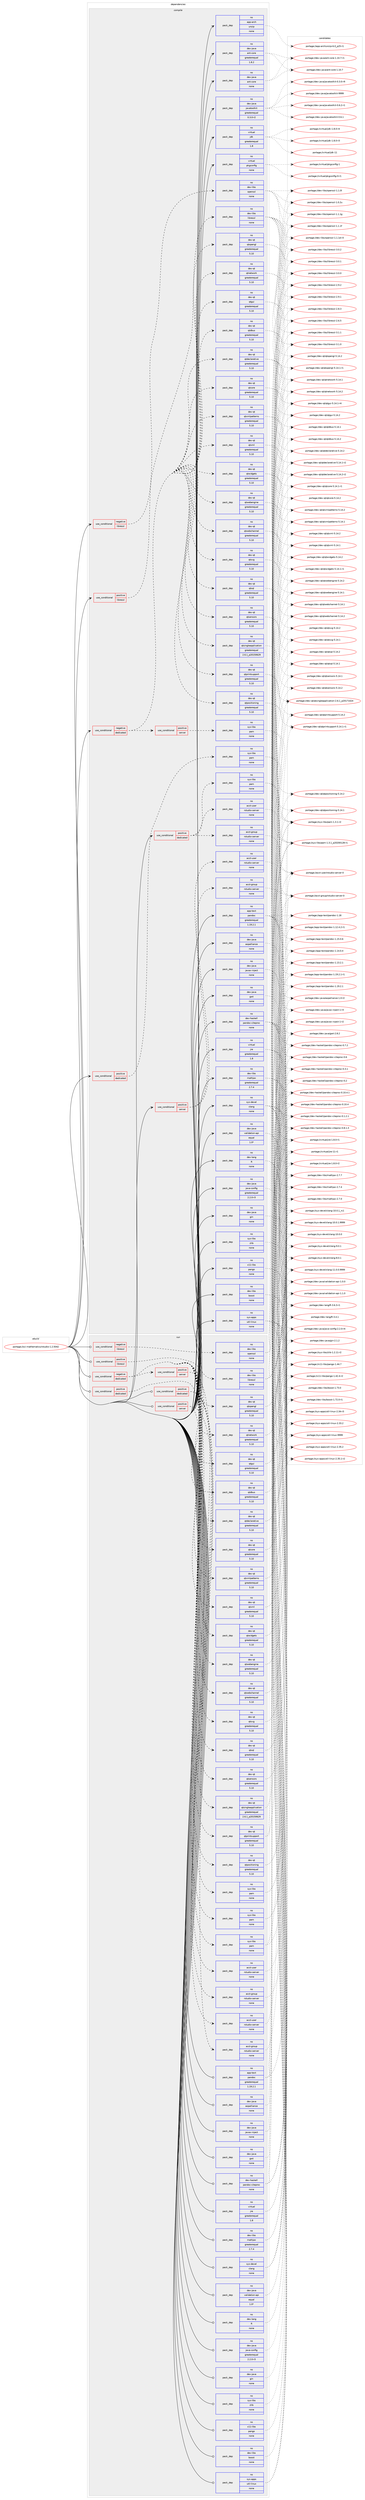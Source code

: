 digraph prolog {

# *************
# Graph options
# *************

newrank=true;
concentrate=true;
compound=true;
graph [rankdir=LR,fontname=Helvetica,fontsize=10,ranksep=1.5];#, ranksep=2.5, nodesep=0.2];
edge  [arrowhead=vee];
node  [fontname=Helvetica,fontsize=10];

# **********
# The ebuild
# **********

subgraph cluster_leftcol {
color=gray;
label=<<i>ebuild</i>>;
id [label="portage://sci-mathematics/rstudio-1.2.5042", color=red, width=4, href="../sci-mathematics/rstudio-1.2.5042.svg"];
}

# ****************
# The dependencies
# ****************

subgraph cluster_midcol {
color=gray;
label=<<i>dependencies</i>>;
subgraph cluster_compile {
fillcolor="#eeeeee";
style=filled;
label=<<i>compile</i>>;
subgraph cond1637 {
dependency8891 [label=<<TABLE BORDER="0" CELLBORDER="1" CELLSPACING="0" CELLPADDING="4"><TR><TD ROWSPAN="3" CELLPADDING="10">use_conditional</TD></TR><TR><TD>negative</TD></TR><TR><TD>dedicated</TD></TR></TABLE>>, shape=none, color=red];
subgraph pack7152 {
dependency8892 [label=<<TABLE BORDER="0" CELLBORDER="1" CELLSPACING="0" CELLPADDING="4" WIDTH="220"><TR><TD ROWSPAN="6" CELLPADDING="30">pack_dep</TD></TR><TR><TD WIDTH="110">no</TD></TR><TR><TD>dev-qt</TD></TR><TR><TD>qtcore</TD></TR><TR><TD>greaterequal</TD></TR><TR><TD>5.10</TD></TR></TABLE>>, shape=none, color=blue];
}
dependency8891:e -> dependency8892:w [weight=20,style="dashed",arrowhead="vee"];
subgraph pack7153 {
dependency8893 [label=<<TABLE BORDER="0" CELLBORDER="1" CELLSPACING="0" CELLPADDING="4" WIDTH="220"><TR><TD ROWSPAN="6" CELLPADDING="30">pack_dep</TD></TR><TR><TD WIDTH="110">no</TD></TR><TR><TD>dev-qt</TD></TR><TR><TD>qtdeclarative</TD></TR><TR><TD>greaterequal</TD></TR><TR><TD>5.10</TD></TR></TABLE>>, shape=none, color=blue];
}
dependency8891:e -> dependency8893:w [weight=20,style="dashed",arrowhead="vee"];
subgraph pack7154 {
dependency8894 [label=<<TABLE BORDER="0" CELLBORDER="1" CELLSPACING="0" CELLPADDING="4" WIDTH="220"><TR><TD ROWSPAN="6" CELLPADDING="30">pack_dep</TD></TR><TR><TD WIDTH="110">no</TD></TR><TR><TD>dev-qt</TD></TR><TR><TD>qtdbus</TD></TR><TR><TD>greaterequal</TD></TR><TR><TD>5.10</TD></TR></TABLE>>, shape=none, color=blue];
}
dependency8891:e -> dependency8894:w [weight=20,style="dashed",arrowhead="vee"];
subgraph pack7155 {
dependency8895 [label=<<TABLE BORDER="0" CELLBORDER="1" CELLSPACING="0" CELLPADDING="4" WIDTH="220"><TR><TD ROWSPAN="6" CELLPADDING="30">pack_dep</TD></TR><TR><TD WIDTH="110">no</TD></TR><TR><TD>dev-qt</TD></TR><TR><TD>qtgui</TD></TR><TR><TD>greaterequal</TD></TR><TR><TD>5.10</TD></TR></TABLE>>, shape=none, color=blue];
}
dependency8891:e -> dependency8895:w [weight=20,style="dashed",arrowhead="vee"];
subgraph pack7156 {
dependency8896 [label=<<TABLE BORDER="0" CELLBORDER="1" CELLSPACING="0" CELLPADDING="4" WIDTH="220"><TR><TD ROWSPAN="6" CELLPADDING="30">pack_dep</TD></TR><TR><TD WIDTH="110">no</TD></TR><TR><TD>dev-qt</TD></TR><TR><TD>qtnetwork</TD></TR><TR><TD>greaterequal</TD></TR><TR><TD>5.10</TD></TR></TABLE>>, shape=none, color=blue];
}
dependency8891:e -> dependency8896:w [weight=20,style="dashed",arrowhead="vee"];
subgraph pack7157 {
dependency8897 [label=<<TABLE BORDER="0" CELLBORDER="1" CELLSPACING="0" CELLPADDING="4" WIDTH="220"><TR><TD ROWSPAN="6" CELLPADDING="30">pack_dep</TD></TR><TR><TD WIDTH="110">no</TD></TR><TR><TD>dev-qt</TD></TR><TR><TD>qtopengl</TD></TR><TR><TD>greaterequal</TD></TR><TR><TD>5.10</TD></TR></TABLE>>, shape=none, color=blue];
}
dependency8891:e -> dependency8897:w [weight=20,style="dashed",arrowhead="vee"];
subgraph pack7158 {
dependency8898 [label=<<TABLE BORDER="0" CELLBORDER="1" CELLSPACING="0" CELLPADDING="4" WIDTH="220"><TR><TD ROWSPAN="6" CELLPADDING="30">pack_dep</TD></TR><TR><TD WIDTH="110">no</TD></TR><TR><TD>dev-qt</TD></TR><TR><TD>qtpositioning</TD></TR><TR><TD>greaterequal</TD></TR><TR><TD>5.10</TD></TR></TABLE>>, shape=none, color=blue];
}
dependency8891:e -> dependency8898:w [weight=20,style="dashed",arrowhead="vee"];
subgraph pack7159 {
dependency8899 [label=<<TABLE BORDER="0" CELLBORDER="1" CELLSPACING="0" CELLPADDING="4" WIDTH="220"><TR><TD ROWSPAN="6" CELLPADDING="30">pack_dep</TD></TR><TR><TD WIDTH="110">no</TD></TR><TR><TD>dev-qt</TD></TR><TR><TD>qtprintsupport</TD></TR><TR><TD>greaterequal</TD></TR><TR><TD>5.10</TD></TR></TABLE>>, shape=none, color=blue];
}
dependency8891:e -> dependency8899:w [weight=20,style="dashed",arrowhead="vee"];
subgraph pack7160 {
dependency8900 [label=<<TABLE BORDER="0" CELLBORDER="1" CELLSPACING="0" CELLPADDING="4" WIDTH="220"><TR><TD ROWSPAN="6" CELLPADDING="30">pack_dep</TD></TR><TR><TD WIDTH="110">no</TD></TR><TR><TD>dev-qt</TD></TR><TR><TD>qtsingleapplication</TD></TR><TR><TD>greaterequal</TD></TR><TR><TD>2.6.1_p20150629</TD></TR></TABLE>>, shape=none, color=blue];
}
dependency8891:e -> dependency8900:w [weight=20,style="dashed",arrowhead="vee"];
subgraph pack7161 {
dependency8901 [label=<<TABLE BORDER="0" CELLBORDER="1" CELLSPACING="0" CELLPADDING="4" WIDTH="220"><TR><TD ROWSPAN="6" CELLPADDING="30">pack_dep</TD></TR><TR><TD WIDTH="110">no</TD></TR><TR><TD>dev-qt</TD></TR><TR><TD>qtsensors</TD></TR><TR><TD>greaterequal</TD></TR><TR><TD>5.10</TD></TR></TABLE>>, shape=none, color=blue];
}
dependency8891:e -> dependency8901:w [weight=20,style="dashed",arrowhead="vee"];
subgraph pack7162 {
dependency8902 [label=<<TABLE BORDER="0" CELLBORDER="1" CELLSPACING="0" CELLPADDING="4" WIDTH="220"><TR><TD ROWSPAN="6" CELLPADDING="30">pack_dep</TD></TR><TR><TD WIDTH="110">no</TD></TR><TR><TD>dev-qt</TD></TR><TR><TD>qtsql</TD></TR><TR><TD>greaterequal</TD></TR><TR><TD>5.10</TD></TR></TABLE>>, shape=none, color=blue];
}
dependency8891:e -> dependency8902:w [weight=20,style="dashed",arrowhead="vee"];
subgraph pack7163 {
dependency8903 [label=<<TABLE BORDER="0" CELLBORDER="1" CELLSPACING="0" CELLPADDING="4" WIDTH="220"><TR><TD ROWSPAN="6" CELLPADDING="30">pack_dep</TD></TR><TR><TD WIDTH="110">no</TD></TR><TR><TD>dev-qt</TD></TR><TR><TD>qtsvg</TD></TR><TR><TD>greaterequal</TD></TR><TR><TD>5.10</TD></TR></TABLE>>, shape=none, color=blue];
}
dependency8891:e -> dependency8903:w [weight=20,style="dashed",arrowhead="vee"];
subgraph pack7164 {
dependency8904 [label=<<TABLE BORDER="0" CELLBORDER="1" CELLSPACING="0" CELLPADDING="4" WIDTH="220"><TR><TD ROWSPAN="6" CELLPADDING="30">pack_dep</TD></TR><TR><TD WIDTH="110">no</TD></TR><TR><TD>dev-qt</TD></TR><TR><TD>qtwebchannel</TD></TR><TR><TD>greaterequal</TD></TR><TR><TD>5.10</TD></TR></TABLE>>, shape=none, color=blue];
}
dependency8891:e -> dependency8904:w [weight=20,style="dashed",arrowhead="vee"];
subgraph pack7165 {
dependency8905 [label=<<TABLE BORDER="0" CELLBORDER="1" CELLSPACING="0" CELLPADDING="4" WIDTH="220"><TR><TD ROWSPAN="6" CELLPADDING="30">pack_dep</TD></TR><TR><TD WIDTH="110">no</TD></TR><TR><TD>dev-qt</TD></TR><TR><TD>qtwebengine</TD></TR><TR><TD>greaterequal</TD></TR><TR><TD>5.10</TD></TR></TABLE>>, shape=none, color=blue];
}
dependency8891:e -> dependency8905:w [weight=20,style="dashed",arrowhead="vee"];
subgraph pack7166 {
dependency8906 [label=<<TABLE BORDER="0" CELLBORDER="1" CELLSPACING="0" CELLPADDING="4" WIDTH="220"><TR><TD ROWSPAN="6" CELLPADDING="30">pack_dep</TD></TR><TR><TD WIDTH="110">no</TD></TR><TR><TD>dev-qt</TD></TR><TR><TD>qtwidgets</TD></TR><TR><TD>greaterequal</TD></TR><TR><TD>5.10</TD></TR></TABLE>>, shape=none, color=blue];
}
dependency8891:e -> dependency8906:w [weight=20,style="dashed",arrowhead="vee"];
subgraph pack7167 {
dependency8907 [label=<<TABLE BORDER="0" CELLBORDER="1" CELLSPACING="0" CELLPADDING="4" WIDTH="220"><TR><TD ROWSPAN="6" CELLPADDING="30">pack_dep</TD></TR><TR><TD WIDTH="110">no</TD></TR><TR><TD>dev-qt</TD></TR><TR><TD>qtxml</TD></TR><TR><TD>greaterequal</TD></TR><TR><TD>5.10</TD></TR></TABLE>>, shape=none, color=blue];
}
dependency8891:e -> dependency8907:w [weight=20,style="dashed",arrowhead="vee"];
subgraph pack7168 {
dependency8908 [label=<<TABLE BORDER="0" CELLBORDER="1" CELLSPACING="0" CELLPADDING="4" WIDTH="220"><TR><TD ROWSPAN="6" CELLPADDING="30">pack_dep</TD></TR><TR><TD WIDTH="110">no</TD></TR><TR><TD>dev-qt</TD></TR><TR><TD>qtxmlpatterns</TD></TR><TR><TD>greaterequal</TD></TR><TR><TD>5.10</TD></TR></TABLE>>, shape=none, color=blue];
}
dependency8891:e -> dependency8908:w [weight=20,style="dashed",arrowhead="vee"];
subgraph cond1638 {
dependency8909 [label=<<TABLE BORDER="0" CELLBORDER="1" CELLSPACING="0" CELLPADDING="4"><TR><TD ROWSPAN="3" CELLPADDING="10">use_conditional</TD></TR><TR><TD>positive</TD></TR><TR><TD>server</TD></TR></TABLE>>, shape=none, color=red];
subgraph pack7169 {
dependency8910 [label=<<TABLE BORDER="0" CELLBORDER="1" CELLSPACING="0" CELLPADDING="4" WIDTH="220"><TR><TD ROWSPAN="6" CELLPADDING="30">pack_dep</TD></TR><TR><TD WIDTH="110">no</TD></TR><TR><TD>sys-libs</TD></TR><TR><TD>pam</TD></TR><TR><TD>none</TD></TR><TR><TD></TD></TR></TABLE>>, shape=none, color=blue];
}
dependency8909:e -> dependency8910:w [weight=20,style="dashed",arrowhead="vee"];
}
dependency8891:e -> dependency8909:w [weight=20,style="dashed",arrowhead="vee"];
}
id:e -> dependency8891:w [weight=20,style="solid",arrowhead="vee"];
subgraph cond1639 {
dependency8911 [label=<<TABLE BORDER="0" CELLBORDER="1" CELLSPACING="0" CELLPADDING="4"><TR><TD ROWSPAN="3" CELLPADDING="10">use_conditional</TD></TR><TR><TD>negative</TD></TR><TR><TD>libressl</TD></TR></TABLE>>, shape=none, color=red];
subgraph pack7170 {
dependency8912 [label=<<TABLE BORDER="0" CELLBORDER="1" CELLSPACING="0" CELLPADDING="4" WIDTH="220"><TR><TD ROWSPAN="6" CELLPADDING="30">pack_dep</TD></TR><TR><TD WIDTH="110">no</TD></TR><TR><TD>dev-libs</TD></TR><TR><TD>openssl</TD></TR><TR><TD>none</TD></TR><TR><TD></TD></TR></TABLE>>, shape=none, color=blue];
}
dependency8911:e -> dependency8912:w [weight=20,style="dashed",arrowhead="vee"];
}
id:e -> dependency8911:w [weight=20,style="solid",arrowhead="vee"];
subgraph cond1640 {
dependency8913 [label=<<TABLE BORDER="0" CELLBORDER="1" CELLSPACING="0" CELLPADDING="4"><TR><TD ROWSPAN="3" CELLPADDING="10">use_conditional</TD></TR><TR><TD>positive</TD></TR><TR><TD>dedicated</TD></TR></TABLE>>, shape=none, color=red];
subgraph pack7171 {
dependency8914 [label=<<TABLE BORDER="0" CELLBORDER="1" CELLSPACING="0" CELLPADDING="4" WIDTH="220"><TR><TD ROWSPAN="6" CELLPADDING="30">pack_dep</TD></TR><TR><TD WIDTH="110">no</TD></TR><TR><TD>sys-libs</TD></TR><TR><TD>pam</TD></TR><TR><TD>none</TD></TR><TR><TD></TD></TR></TABLE>>, shape=none, color=blue];
}
dependency8913:e -> dependency8914:w [weight=20,style="dashed",arrowhead="vee"];
}
id:e -> dependency8913:w [weight=20,style="solid",arrowhead="vee"];
subgraph cond1641 {
dependency8915 [label=<<TABLE BORDER="0" CELLBORDER="1" CELLSPACING="0" CELLPADDING="4"><TR><TD ROWSPAN="3" CELLPADDING="10">use_conditional</TD></TR><TR><TD>positive</TD></TR><TR><TD>dedicated</TD></TR></TABLE>>, shape=none, color=red];
subgraph pack7172 {
dependency8916 [label=<<TABLE BORDER="0" CELLBORDER="1" CELLSPACING="0" CELLPADDING="4" WIDTH="220"><TR><TD ROWSPAN="6" CELLPADDING="30">pack_dep</TD></TR><TR><TD WIDTH="110">no</TD></TR><TR><TD>sys-libs</TD></TR><TR><TD>pam</TD></TR><TR><TD>none</TD></TR><TR><TD></TD></TR></TABLE>>, shape=none, color=blue];
}
dependency8915:e -> dependency8916:w [weight=20,style="dashed",arrowhead="vee"];
subgraph pack7173 {
dependency8917 [label=<<TABLE BORDER="0" CELLBORDER="1" CELLSPACING="0" CELLPADDING="4" WIDTH="220"><TR><TD ROWSPAN="6" CELLPADDING="30">pack_dep</TD></TR><TR><TD WIDTH="110">no</TD></TR><TR><TD>acct-user</TD></TR><TR><TD>rstudio-server</TD></TR><TR><TD>none</TD></TR><TR><TD></TD></TR></TABLE>>, shape=none, color=blue];
}
dependency8915:e -> dependency8917:w [weight=20,style="dashed",arrowhead="vee"];
subgraph pack7174 {
dependency8918 [label=<<TABLE BORDER="0" CELLBORDER="1" CELLSPACING="0" CELLPADDING="4" WIDTH="220"><TR><TD ROWSPAN="6" CELLPADDING="30">pack_dep</TD></TR><TR><TD WIDTH="110">no</TD></TR><TR><TD>acct-group</TD></TR><TR><TD>rstudio-server</TD></TR><TR><TD>none</TD></TR><TR><TD></TD></TR></TABLE>>, shape=none, color=blue];
}
dependency8915:e -> dependency8918:w [weight=20,style="dashed",arrowhead="vee"];
}
id:e -> dependency8915:w [weight=20,style="solid",arrowhead="vee"];
subgraph cond1642 {
dependency8919 [label=<<TABLE BORDER="0" CELLBORDER="1" CELLSPACING="0" CELLPADDING="4"><TR><TD ROWSPAN="3" CELLPADDING="10">use_conditional</TD></TR><TR><TD>positive</TD></TR><TR><TD>libressl</TD></TR></TABLE>>, shape=none, color=red];
subgraph pack7175 {
dependency8920 [label=<<TABLE BORDER="0" CELLBORDER="1" CELLSPACING="0" CELLPADDING="4" WIDTH="220"><TR><TD ROWSPAN="6" CELLPADDING="30">pack_dep</TD></TR><TR><TD WIDTH="110">no</TD></TR><TR><TD>dev-libs</TD></TR><TR><TD>libressl</TD></TR><TR><TD>none</TD></TR><TR><TD></TD></TR></TABLE>>, shape=none, color=blue];
}
dependency8919:e -> dependency8920:w [weight=20,style="dashed",arrowhead="vee"];
}
id:e -> dependency8919:w [weight=20,style="solid",arrowhead="vee"];
subgraph cond1643 {
dependency8921 [label=<<TABLE BORDER="0" CELLBORDER="1" CELLSPACING="0" CELLPADDING="4"><TR><TD ROWSPAN="3" CELLPADDING="10">use_conditional</TD></TR><TR><TD>positive</TD></TR><TR><TD>server</TD></TR></TABLE>>, shape=none, color=red];
subgraph pack7176 {
dependency8922 [label=<<TABLE BORDER="0" CELLBORDER="1" CELLSPACING="0" CELLPADDING="4" WIDTH="220"><TR><TD ROWSPAN="6" CELLPADDING="30">pack_dep</TD></TR><TR><TD WIDTH="110">no</TD></TR><TR><TD>acct-user</TD></TR><TR><TD>rstudio-server</TD></TR><TR><TD>none</TD></TR><TR><TD></TD></TR></TABLE>>, shape=none, color=blue];
}
dependency8921:e -> dependency8922:w [weight=20,style="dashed",arrowhead="vee"];
subgraph pack7177 {
dependency8923 [label=<<TABLE BORDER="0" CELLBORDER="1" CELLSPACING="0" CELLPADDING="4" WIDTH="220"><TR><TD ROWSPAN="6" CELLPADDING="30">pack_dep</TD></TR><TR><TD WIDTH="110">no</TD></TR><TR><TD>acct-group</TD></TR><TR><TD>rstudio-server</TD></TR><TR><TD>none</TD></TR><TR><TD></TD></TR></TABLE>>, shape=none, color=blue];
}
dependency8921:e -> dependency8923:w [weight=20,style="dashed",arrowhead="vee"];
}
id:e -> dependency8921:w [weight=20,style="solid",arrowhead="vee"];
subgraph pack7178 {
dependency8924 [label=<<TABLE BORDER="0" CELLBORDER="1" CELLSPACING="0" CELLPADDING="4" WIDTH="220"><TR><TD ROWSPAN="6" CELLPADDING="30">pack_dep</TD></TR><TR><TD WIDTH="110">no</TD></TR><TR><TD>app-arch</TD></TR><TR><TD>unzip</TD></TR><TR><TD>none</TD></TR><TR><TD></TD></TR></TABLE>>, shape=none, color=blue];
}
id:e -> dependency8924:w [weight=20,style="solid",arrowhead="vee"];
subgraph pack7179 {
dependency8925 [label=<<TABLE BORDER="0" CELLBORDER="1" CELLSPACING="0" CELLPADDING="4" WIDTH="220"><TR><TD ROWSPAN="6" CELLPADDING="30">pack_dep</TD></TR><TR><TD WIDTH="110">no</TD></TR><TR><TD>app-text</TD></TR><TR><TD>pandoc</TD></TR><TR><TD>greaterequal</TD></TR><TR><TD>1.19.2.1</TD></TR></TABLE>>, shape=none, color=blue];
}
id:e -> dependency8925:w [weight=20,style="solid",arrowhead="vee"];
subgraph pack7180 {
dependency8926 [label=<<TABLE BORDER="0" CELLBORDER="1" CELLSPACING="0" CELLPADDING="4" WIDTH="220"><TR><TD ROWSPAN="6" CELLPADDING="30">pack_dep</TD></TR><TR><TD WIDTH="110">no</TD></TR><TR><TD>dev-haskell</TD></TR><TR><TD>pandoc-citeproc</TD></TR><TR><TD>none</TD></TR><TR><TD></TD></TR></TABLE>>, shape=none, color=blue];
}
id:e -> dependency8926:w [weight=20,style="solid",arrowhead="vee"];
subgraph pack7181 {
dependency8927 [label=<<TABLE BORDER="0" CELLBORDER="1" CELLSPACING="0" CELLPADDING="4" WIDTH="220"><TR><TD ROWSPAN="6" CELLPADDING="30">pack_dep</TD></TR><TR><TD WIDTH="110">no</TD></TR><TR><TD>dev-java</TD></TR><TR><TD>ant-core</TD></TR><TR><TD>greaterequal</TD></TR><TR><TD>1.8.2</TD></TR></TABLE>>, shape=none, color=blue];
}
id:e -> dependency8927:w [weight=20,style="solid",arrowhead="vee"];
subgraph pack7182 {
dependency8928 [label=<<TABLE BORDER="0" CELLBORDER="1" CELLSPACING="0" CELLPADDING="4" WIDTH="220"><TR><TD ROWSPAN="6" CELLPADDING="30">pack_dep</TD></TR><TR><TD WIDTH="110">no</TD></TR><TR><TD>dev-java</TD></TR><TR><TD>ant-core</TD></TR><TR><TD>none</TD></TR><TR><TD></TD></TR></TABLE>>, shape=none, color=blue];
}
id:e -> dependency8928:w [weight=20,style="solid",arrowhead="vee"];
subgraph pack7183 {
dependency8929 [label=<<TABLE BORDER="0" CELLBORDER="1" CELLSPACING="0" CELLPADDING="4" WIDTH="220"><TR><TD ROWSPAN="6" CELLPADDING="30">pack_dep</TD></TR><TR><TD WIDTH="110">no</TD></TR><TR><TD>dev-java</TD></TR><TR><TD>aopalliance</TD></TR><TR><TD>none</TD></TR><TR><TD></TD></TR></TABLE>>, shape=none, color=blue];
}
id:e -> dependency8929:w [weight=20,style="solid",arrowhead="vee"];
subgraph pack7184 {
dependency8930 [label=<<TABLE BORDER="0" CELLBORDER="1" CELLSPACING="0" CELLPADDING="4" WIDTH="220"><TR><TD ROWSPAN="6" CELLPADDING="30">pack_dep</TD></TR><TR><TD WIDTH="110">no</TD></TR><TR><TD>dev-java</TD></TR><TR><TD>gin</TD></TR><TR><TD>none</TD></TR><TR><TD></TD></TR></TABLE>>, shape=none, color=blue];
}
id:e -> dependency8930:w [weight=20,style="solid",arrowhead="vee"];
subgraph pack7185 {
dependency8931 [label=<<TABLE BORDER="0" CELLBORDER="1" CELLSPACING="0" CELLPADDING="4" WIDTH="220"><TR><TD ROWSPAN="6" CELLPADDING="30">pack_dep</TD></TR><TR><TD WIDTH="110">no</TD></TR><TR><TD>dev-java</TD></TR><TR><TD>gwt</TD></TR><TR><TD>none</TD></TR><TR><TD></TD></TR></TABLE>>, shape=none, color=blue];
}
id:e -> dependency8931:w [weight=20,style="solid",arrowhead="vee"];
subgraph pack7186 {
dependency8932 [label=<<TABLE BORDER="0" CELLBORDER="1" CELLSPACING="0" CELLPADDING="4" WIDTH="220"><TR><TD ROWSPAN="6" CELLPADDING="30">pack_dep</TD></TR><TR><TD WIDTH="110">no</TD></TR><TR><TD>dev-java</TD></TR><TR><TD>java-config</TD></TR><TR><TD>greaterequal</TD></TR><TR><TD>2.2.0-r3</TD></TR></TABLE>>, shape=none, color=blue];
}
id:e -> dependency8932:w [weight=20,style="solid",arrowhead="vee"];
subgraph pack7187 {
dependency8933 [label=<<TABLE BORDER="0" CELLBORDER="1" CELLSPACING="0" CELLPADDING="4" WIDTH="220"><TR><TD ROWSPAN="6" CELLPADDING="30">pack_dep</TD></TR><TR><TD WIDTH="110">no</TD></TR><TR><TD>dev-java</TD></TR><TR><TD>javatoolkit</TD></TR><TR><TD>greaterequal</TD></TR><TR><TD>0.3.0-r2</TD></TR></TABLE>>, shape=none, color=blue];
}
id:e -> dependency8933:w [weight=20,style="solid",arrowhead="vee"];
subgraph pack7188 {
dependency8934 [label=<<TABLE BORDER="0" CELLBORDER="1" CELLSPACING="0" CELLPADDING="4" WIDTH="220"><TR><TD ROWSPAN="6" CELLPADDING="30">pack_dep</TD></TR><TR><TD WIDTH="110">no</TD></TR><TR><TD>dev-java</TD></TR><TR><TD>javax-inject</TD></TR><TR><TD>none</TD></TR><TR><TD></TD></TR></TABLE>>, shape=none, color=blue];
}
id:e -> dependency8934:w [weight=20,style="solid",arrowhead="vee"];
subgraph pack7189 {
dependency8935 [label=<<TABLE BORDER="0" CELLBORDER="1" CELLSPACING="0" CELLPADDING="4" WIDTH="220"><TR><TD ROWSPAN="6" CELLPADDING="30">pack_dep</TD></TR><TR><TD WIDTH="110">no</TD></TR><TR><TD>dev-java</TD></TR><TR><TD>validation-api</TD></TR><TR><TD>equal</TD></TR><TR><TD>1.0*</TD></TR></TABLE>>, shape=none, color=blue];
}
id:e -> dependency8935:w [weight=20,style="solid",arrowhead="vee"];
subgraph pack7190 {
dependency8936 [label=<<TABLE BORDER="0" CELLBORDER="1" CELLSPACING="0" CELLPADDING="4" WIDTH="220"><TR><TD ROWSPAN="6" CELLPADDING="30">pack_dep</TD></TR><TR><TD WIDTH="110">no</TD></TR><TR><TD>dev-lang</TD></TR><TR><TD>R</TD></TR><TR><TD>none</TD></TR><TR><TD></TD></TR></TABLE>>, shape=none, color=blue];
}
id:e -> dependency8936:w [weight=20,style="solid",arrowhead="vee"];
subgraph pack7191 {
dependency8937 [label=<<TABLE BORDER="0" CELLBORDER="1" CELLSPACING="0" CELLPADDING="4" WIDTH="220"><TR><TD ROWSPAN="6" CELLPADDING="30">pack_dep</TD></TR><TR><TD WIDTH="110">no</TD></TR><TR><TD>dev-libs</TD></TR><TR><TD>boost</TD></TR><TR><TD>none</TD></TR><TR><TD></TD></TR></TABLE>>, shape=none, color=blue];
}
id:e -> dependency8937:w [weight=20,style="solid",arrowhead="vee"];
subgraph pack7192 {
dependency8938 [label=<<TABLE BORDER="0" CELLBORDER="1" CELLSPACING="0" CELLPADDING="4" WIDTH="220"><TR><TD ROWSPAN="6" CELLPADDING="30">pack_dep</TD></TR><TR><TD WIDTH="110">no</TD></TR><TR><TD>dev-libs</TD></TR><TR><TD>mathjax</TD></TR><TR><TD>greaterequal</TD></TR><TR><TD>2.7.4</TD></TR></TABLE>>, shape=none, color=blue];
}
id:e -> dependency8938:w [weight=20,style="solid",arrowhead="vee"];
subgraph pack7193 {
dependency8939 [label=<<TABLE BORDER="0" CELLBORDER="1" CELLSPACING="0" CELLPADDING="4" WIDTH="220"><TR><TD ROWSPAN="6" CELLPADDING="30">pack_dep</TD></TR><TR><TD WIDTH="110">no</TD></TR><TR><TD>sys-apps</TD></TR><TR><TD>util-linux</TD></TR><TR><TD>none</TD></TR><TR><TD></TD></TR></TABLE>>, shape=none, color=blue];
}
id:e -> dependency8939:w [weight=20,style="solid",arrowhead="vee"];
subgraph pack7194 {
dependency8940 [label=<<TABLE BORDER="0" CELLBORDER="1" CELLSPACING="0" CELLPADDING="4" WIDTH="220"><TR><TD ROWSPAN="6" CELLPADDING="30">pack_dep</TD></TR><TR><TD WIDTH="110">no</TD></TR><TR><TD>sys-devel</TD></TR><TR><TD>clang</TD></TR><TR><TD>none</TD></TR><TR><TD></TD></TR></TABLE>>, shape=none, color=blue];
}
id:e -> dependency8940:w [weight=20,style="solid",arrowhead="vee"];
subgraph pack7195 {
dependency8941 [label=<<TABLE BORDER="0" CELLBORDER="1" CELLSPACING="0" CELLPADDING="4" WIDTH="220"><TR><TD ROWSPAN="6" CELLPADDING="30">pack_dep</TD></TR><TR><TD WIDTH="110">no</TD></TR><TR><TD>sys-libs</TD></TR><TR><TD>zlib</TD></TR><TR><TD>none</TD></TR><TR><TD></TD></TR></TABLE>>, shape=none, color=blue];
}
id:e -> dependency8941:w [weight=20,style="solid",arrowhead="vee"];
subgraph pack7196 {
dependency8942 [label=<<TABLE BORDER="0" CELLBORDER="1" CELLSPACING="0" CELLPADDING="4" WIDTH="220"><TR><TD ROWSPAN="6" CELLPADDING="30">pack_dep</TD></TR><TR><TD WIDTH="110">no</TD></TR><TR><TD>virtual</TD></TR><TR><TD>jdk</TD></TR><TR><TD>greaterequal</TD></TR><TR><TD>1.8</TD></TR></TABLE>>, shape=none, color=blue];
}
id:e -> dependency8942:w [weight=20,style="solid",arrowhead="vee"];
subgraph pack7197 {
dependency8943 [label=<<TABLE BORDER="0" CELLBORDER="1" CELLSPACING="0" CELLPADDING="4" WIDTH="220"><TR><TD ROWSPAN="6" CELLPADDING="30">pack_dep</TD></TR><TR><TD WIDTH="110">no</TD></TR><TR><TD>virtual</TD></TR><TR><TD>jre</TD></TR><TR><TD>greaterequal</TD></TR><TR><TD>1.8</TD></TR></TABLE>>, shape=none, color=blue];
}
id:e -> dependency8943:w [weight=20,style="solid",arrowhead="vee"];
subgraph pack7198 {
dependency8944 [label=<<TABLE BORDER="0" CELLBORDER="1" CELLSPACING="0" CELLPADDING="4" WIDTH="220"><TR><TD ROWSPAN="6" CELLPADDING="30">pack_dep</TD></TR><TR><TD WIDTH="110">no</TD></TR><TR><TD>virtual</TD></TR><TR><TD>pkgconfig</TD></TR><TR><TD>none</TD></TR><TR><TD></TD></TR></TABLE>>, shape=none, color=blue];
}
id:e -> dependency8944:w [weight=20,style="solid",arrowhead="vee"];
subgraph pack7199 {
dependency8945 [label=<<TABLE BORDER="0" CELLBORDER="1" CELLSPACING="0" CELLPADDING="4" WIDTH="220"><TR><TD ROWSPAN="6" CELLPADDING="30">pack_dep</TD></TR><TR><TD WIDTH="110">no</TD></TR><TR><TD>x11-libs</TD></TR><TR><TD>pango</TD></TR><TR><TD>none</TD></TR><TR><TD></TD></TR></TABLE>>, shape=none, color=blue];
}
id:e -> dependency8945:w [weight=20,style="solid",arrowhead="vee"];
}
subgraph cluster_compileandrun {
fillcolor="#eeeeee";
style=filled;
label=<<i>compile and run</i>>;
}
subgraph cluster_run {
fillcolor="#eeeeee";
style=filled;
label=<<i>run</i>>;
subgraph cond1644 {
dependency8946 [label=<<TABLE BORDER="0" CELLBORDER="1" CELLSPACING="0" CELLPADDING="4"><TR><TD ROWSPAN="3" CELLPADDING="10">use_conditional</TD></TR><TR><TD>negative</TD></TR><TR><TD>dedicated</TD></TR></TABLE>>, shape=none, color=red];
subgraph pack7200 {
dependency8947 [label=<<TABLE BORDER="0" CELLBORDER="1" CELLSPACING="0" CELLPADDING="4" WIDTH="220"><TR><TD ROWSPAN="6" CELLPADDING="30">pack_dep</TD></TR><TR><TD WIDTH="110">no</TD></TR><TR><TD>dev-qt</TD></TR><TR><TD>qtcore</TD></TR><TR><TD>greaterequal</TD></TR><TR><TD>5.10</TD></TR></TABLE>>, shape=none, color=blue];
}
dependency8946:e -> dependency8947:w [weight=20,style="dashed",arrowhead="vee"];
subgraph pack7201 {
dependency8948 [label=<<TABLE BORDER="0" CELLBORDER="1" CELLSPACING="0" CELLPADDING="4" WIDTH="220"><TR><TD ROWSPAN="6" CELLPADDING="30">pack_dep</TD></TR><TR><TD WIDTH="110">no</TD></TR><TR><TD>dev-qt</TD></TR><TR><TD>qtdeclarative</TD></TR><TR><TD>greaterequal</TD></TR><TR><TD>5.10</TD></TR></TABLE>>, shape=none, color=blue];
}
dependency8946:e -> dependency8948:w [weight=20,style="dashed",arrowhead="vee"];
subgraph pack7202 {
dependency8949 [label=<<TABLE BORDER="0" CELLBORDER="1" CELLSPACING="0" CELLPADDING="4" WIDTH="220"><TR><TD ROWSPAN="6" CELLPADDING="30">pack_dep</TD></TR><TR><TD WIDTH="110">no</TD></TR><TR><TD>dev-qt</TD></TR><TR><TD>qtdbus</TD></TR><TR><TD>greaterequal</TD></TR><TR><TD>5.10</TD></TR></TABLE>>, shape=none, color=blue];
}
dependency8946:e -> dependency8949:w [weight=20,style="dashed",arrowhead="vee"];
subgraph pack7203 {
dependency8950 [label=<<TABLE BORDER="0" CELLBORDER="1" CELLSPACING="0" CELLPADDING="4" WIDTH="220"><TR><TD ROWSPAN="6" CELLPADDING="30">pack_dep</TD></TR><TR><TD WIDTH="110">no</TD></TR><TR><TD>dev-qt</TD></TR><TR><TD>qtgui</TD></TR><TR><TD>greaterequal</TD></TR><TR><TD>5.10</TD></TR></TABLE>>, shape=none, color=blue];
}
dependency8946:e -> dependency8950:w [weight=20,style="dashed",arrowhead="vee"];
subgraph pack7204 {
dependency8951 [label=<<TABLE BORDER="0" CELLBORDER="1" CELLSPACING="0" CELLPADDING="4" WIDTH="220"><TR><TD ROWSPAN="6" CELLPADDING="30">pack_dep</TD></TR><TR><TD WIDTH="110">no</TD></TR><TR><TD>dev-qt</TD></TR><TR><TD>qtnetwork</TD></TR><TR><TD>greaterequal</TD></TR><TR><TD>5.10</TD></TR></TABLE>>, shape=none, color=blue];
}
dependency8946:e -> dependency8951:w [weight=20,style="dashed",arrowhead="vee"];
subgraph pack7205 {
dependency8952 [label=<<TABLE BORDER="0" CELLBORDER="1" CELLSPACING="0" CELLPADDING="4" WIDTH="220"><TR><TD ROWSPAN="6" CELLPADDING="30">pack_dep</TD></TR><TR><TD WIDTH="110">no</TD></TR><TR><TD>dev-qt</TD></TR><TR><TD>qtopengl</TD></TR><TR><TD>greaterequal</TD></TR><TR><TD>5.10</TD></TR></TABLE>>, shape=none, color=blue];
}
dependency8946:e -> dependency8952:w [weight=20,style="dashed",arrowhead="vee"];
subgraph pack7206 {
dependency8953 [label=<<TABLE BORDER="0" CELLBORDER="1" CELLSPACING="0" CELLPADDING="4" WIDTH="220"><TR><TD ROWSPAN="6" CELLPADDING="30">pack_dep</TD></TR><TR><TD WIDTH="110">no</TD></TR><TR><TD>dev-qt</TD></TR><TR><TD>qtpositioning</TD></TR><TR><TD>greaterequal</TD></TR><TR><TD>5.10</TD></TR></TABLE>>, shape=none, color=blue];
}
dependency8946:e -> dependency8953:w [weight=20,style="dashed",arrowhead="vee"];
subgraph pack7207 {
dependency8954 [label=<<TABLE BORDER="0" CELLBORDER="1" CELLSPACING="0" CELLPADDING="4" WIDTH="220"><TR><TD ROWSPAN="6" CELLPADDING="30">pack_dep</TD></TR><TR><TD WIDTH="110">no</TD></TR><TR><TD>dev-qt</TD></TR><TR><TD>qtprintsupport</TD></TR><TR><TD>greaterequal</TD></TR><TR><TD>5.10</TD></TR></TABLE>>, shape=none, color=blue];
}
dependency8946:e -> dependency8954:w [weight=20,style="dashed",arrowhead="vee"];
subgraph pack7208 {
dependency8955 [label=<<TABLE BORDER="0" CELLBORDER="1" CELLSPACING="0" CELLPADDING="4" WIDTH="220"><TR><TD ROWSPAN="6" CELLPADDING="30">pack_dep</TD></TR><TR><TD WIDTH="110">no</TD></TR><TR><TD>dev-qt</TD></TR><TR><TD>qtsingleapplication</TD></TR><TR><TD>greaterequal</TD></TR><TR><TD>2.6.1_p20150629</TD></TR></TABLE>>, shape=none, color=blue];
}
dependency8946:e -> dependency8955:w [weight=20,style="dashed",arrowhead="vee"];
subgraph pack7209 {
dependency8956 [label=<<TABLE BORDER="0" CELLBORDER="1" CELLSPACING="0" CELLPADDING="4" WIDTH="220"><TR><TD ROWSPAN="6" CELLPADDING="30">pack_dep</TD></TR><TR><TD WIDTH="110">no</TD></TR><TR><TD>dev-qt</TD></TR><TR><TD>qtsensors</TD></TR><TR><TD>greaterequal</TD></TR><TR><TD>5.10</TD></TR></TABLE>>, shape=none, color=blue];
}
dependency8946:e -> dependency8956:w [weight=20,style="dashed",arrowhead="vee"];
subgraph pack7210 {
dependency8957 [label=<<TABLE BORDER="0" CELLBORDER="1" CELLSPACING="0" CELLPADDING="4" WIDTH="220"><TR><TD ROWSPAN="6" CELLPADDING="30">pack_dep</TD></TR><TR><TD WIDTH="110">no</TD></TR><TR><TD>dev-qt</TD></TR><TR><TD>qtsql</TD></TR><TR><TD>greaterequal</TD></TR><TR><TD>5.10</TD></TR></TABLE>>, shape=none, color=blue];
}
dependency8946:e -> dependency8957:w [weight=20,style="dashed",arrowhead="vee"];
subgraph pack7211 {
dependency8958 [label=<<TABLE BORDER="0" CELLBORDER="1" CELLSPACING="0" CELLPADDING="4" WIDTH="220"><TR><TD ROWSPAN="6" CELLPADDING="30">pack_dep</TD></TR><TR><TD WIDTH="110">no</TD></TR><TR><TD>dev-qt</TD></TR><TR><TD>qtsvg</TD></TR><TR><TD>greaterequal</TD></TR><TR><TD>5.10</TD></TR></TABLE>>, shape=none, color=blue];
}
dependency8946:e -> dependency8958:w [weight=20,style="dashed",arrowhead="vee"];
subgraph pack7212 {
dependency8959 [label=<<TABLE BORDER="0" CELLBORDER="1" CELLSPACING="0" CELLPADDING="4" WIDTH="220"><TR><TD ROWSPAN="6" CELLPADDING="30">pack_dep</TD></TR><TR><TD WIDTH="110">no</TD></TR><TR><TD>dev-qt</TD></TR><TR><TD>qtwebchannel</TD></TR><TR><TD>greaterequal</TD></TR><TR><TD>5.10</TD></TR></TABLE>>, shape=none, color=blue];
}
dependency8946:e -> dependency8959:w [weight=20,style="dashed",arrowhead="vee"];
subgraph pack7213 {
dependency8960 [label=<<TABLE BORDER="0" CELLBORDER="1" CELLSPACING="0" CELLPADDING="4" WIDTH="220"><TR><TD ROWSPAN="6" CELLPADDING="30">pack_dep</TD></TR><TR><TD WIDTH="110">no</TD></TR><TR><TD>dev-qt</TD></TR><TR><TD>qtwebengine</TD></TR><TR><TD>greaterequal</TD></TR><TR><TD>5.10</TD></TR></TABLE>>, shape=none, color=blue];
}
dependency8946:e -> dependency8960:w [weight=20,style="dashed",arrowhead="vee"];
subgraph pack7214 {
dependency8961 [label=<<TABLE BORDER="0" CELLBORDER="1" CELLSPACING="0" CELLPADDING="4" WIDTH="220"><TR><TD ROWSPAN="6" CELLPADDING="30">pack_dep</TD></TR><TR><TD WIDTH="110">no</TD></TR><TR><TD>dev-qt</TD></TR><TR><TD>qtwidgets</TD></TR><TR><TD>greaterequal</TD></TR><TR><TD>5.10</TD></TR></TABLE>>, shape=none, color=blue];
}
dependency8946:e -> dependency8961:w [weight=20,style="dashed",arrowhead="vee"];
subgraph pack7215 {
dependency8962 [label=<<TABLE BORDER="0" CELLBORDER="1" CELLSPACING="0" CELLPADDING="4" WIDTH="220"><TR><TD ROWSPAN="6" CELLPADDING="30">pack_dep</TD></TR><TR><TD WIDTH="110">no</TD></TR><TR><TD>dev-qt</TD></TR><TR><TD>qtxml</TD></TR><TR><TD>greaterequal</TD></TR><TR><TD>5.10</TD></TR></TABLE>>, shape=none, color=blue];
}
dependency8946:e -> dependency8962:w [weight=20,style="dashed",arrowhead="vee"];
subgraph pack7216 {
dependency8963 [label=<<TABLE BORDER="0" CELLBORDER="1" CELLSPACING="0" CELLPADDING="4" WIDTH="220"><TR><TD ROWSPAN="6" CELLPADDING="30">pack_dep</TD></TR><TR><TD WIDTH="110">no</TD></TR><TR><TD>dev-qt</TD></TR><TR><TD>qtxmlpatterns</TD></TR><TR><TD>greaterequal</TD></TR><TR><TD>5.10</TD></TR></TABLE>>, shape=none, color=blue];
}
dependency8946:e -> dependency8963:w [weight=20,style="dashed",arrowhead="vee"];
subgraph cond1645 {
dependency8964 [label=<<TABLE BORDER="0" CELLBORDER="1" CELLSPACING="0" CELLPADDING="4"><TR><TD ROWSPAN="3" CELLPADDING="10">use_conditional</TD></TR><TR><TD>positive</TD></TR><TR><TD>server</TD></TR></TABLE>>, shape=none, color=red];
subgraph pack7217 {
dependency8965 [label=<<TABLE BORDER="0" CELLBORDER="1" CELLSPACING="0" CELLPADDING="4" WIDTH="220"><TR><TD ROWSPAN="6" CELLPADDING="30">pack_dep</TD></TR><TR><TD WIDTH="110">no</TD></TR><TR><TD>sys-libs</TD></TR><TR><TD>pam</TD></TR><TR><TD>none</TD></TR><TR><TD></TD></TR></TABLE>>, shape=none, color=blue];
}
dependency8964:e -> dependency8965:w [weight=20,style="dashed",arrowhead="vee"];
}
dependency8946:e -> dependency8964:w [weight=20,style="dashed",arrowhead="vee"];
}
id:e -> dependency8946:w [weight=20,style="solid",arrowhead="odot"];
subgraph cond1646 {
dependency8966 [label=<<TABLE BORDER="0" CELLBORDER="1" CELLSPACING="0" CELLPADDING="4"><TR><TD ROWSPAN="3" CELLPADDING="10">use_conditional</TD></TR><TR><TD>negative</TD></TR><TR><TD>libressl</TD></TR></TABLE>>, shape=none, color=red];
subgraph pack7218 {
dependency8967 [label=<<TABLE BORDER="0" CELLBORDER="1" CELLSPACING="0" CELLPADDING="4" WIDTH="220"><TR><TD ROWSPAN="6" CELLPADDING="30">pack_dep</TD></TR><TR><TD WIDTH="110">no</TD></TR><TR><TD>dev-libs</TD></TR><TR><TD>openssl</TD></TR><TR><TD>none</TD></TR><TR><TD></TD></TR></TABLE>>, shape=none, color=blue];
}
dependency8966:e -> dependency8967:w [weight=20,style="dashed",arrowhead="vee"];
}
id:e -> dependency8966:w [weight=20,style="solid",arrowhead="odot"];
subgraph cond1647 {
dependency8968 [label=<<TABLE BORDER="0" CELLBORDER="1" CELLSPACING="0" CELLPADDING="4"><TR><TD ROWSPAN="3" CELLPADDING="10">use_conditional</TD></TR><TR><TD>positive</TD></TR><TR><TD>dedicated</TD></TR></TABLE>>, shape=none, color=red];
subgraph pack7219 {
dependency8969 [label=<<TABLE BORDER="0" CELLBORDER="1" CELLSPACING="0" CELLPADDING="4" WIDTH="220"><TR><TD ROWSPAN="6" CELLPADDING="30">pack_dep</TD></TR><TR><TD WIDTH="110">no</TD></TR><TR><TD>sys-libs</TD></TR><TR><TD>pam</TD></TR><TR><TD>none</TD></TR><TR><TD></TD></TR></TABLE>>, shape=none, color=blue];
}
dependency8968:e -> dependency8969:w [weight=20,style="dashed",arrowhead="vee"];
}
id:e -> dependency8968:w [weight=20,style="solid",arrowhead="odot"];
subgraph cond1648 {
dependency8970 [label=<<TABLE BORDER="0" CELLBORDER="1" CELLSPACING="0" CELLPADDING="4"><TR><TD ROWSPAN="3" CELLPADDING="10">use_conditional</TD></TR><TR><TD>positive</TD></TR><TR><TD>dedicated</TD></TR></TABLE>>, shape=none, color=red];
subgraph pack7220 {
dependency8971 [label=<<TABLE BORDER="0" CELLBORDER="1" CELLSPACING="0" CELLPADDING="4" WIDTH="220"><TR><TD ROWSPAN="6" CELLPADDING="30">pack_dep</TD></TR><TR><TD WIDTH="110">no</TD></TR><TR><TD>sys-libs</TD></TR><TR><TD>pam</TD></TR><TR><TD>none</TD></TR><TR><TD></TD></TR></TABLE>>, shape=none, color=blue];
}
dependency8970:e -> dependency8971:w [weight=20,style="dashed",arrowhead="vee"];
subgraph pack7221 {
dependency8972 [label=<<TABLE BORDER="0" CELLBORDER="1" CELLSPACING="0" CELLPADDING="4" WIDTH="220"><TR><TD ROWSPAN="6" CELLPADDING="30">pack_dep</TD></TR><TR><TD WIDTH="110">no</TD></TR><TR><TD>acct-user</TD></TR><TR><TD>rstudio-server</TD></TR><TR><TD>none</TD></TR><TR><TD></TD></TR></TABLE>>, shape=none, color=blue];
}
dependency8970:e -> dependency8972:w [weight=20,style="dashed",arrowhead="vee"];
subgraph pack7222 {
dependency8973 [label=<<TABLE BORDER="0" CELLBORDER="1" CELLSPACING="0" CELLPADDING="4" WIDTH="220"><TR><TD ROWSPAN="6" CELLPADDING="30">pack_dep</TD></TR><TR><TD WIDTH="110">no</TD></TR><TR><TD>acct-group</TD></TR><TR><TD>rstudio-server</TD></TR><TR><TD>none</TD></TR><TR><TD></TD></TR></TABLE>>, shape=none, color=blue];
}
dependency8970:e -> dependency8973:w [weight=20,style="dashed",arrowhead="vee"];
}
id:e -> dependency8970:w [weight=20,style="solid",arrowhead="odot"];
subgraph cond1649 {
dependency8974 [label=<<TABLE BORDER="0" CELLBORDER="1" CELLSPACING="0" CELLPADDING="4"><TR><TD ROWSPAN="3" CELLPADDING="10">use_conditional</TD></TR><TR><TD>positive</TD></TR><TR><TD>libressl</TD></TR></TABLE>>, shape=none, color=red];
subgraph pack7223 {
dependency8975 [label=<<TABLE BORDER="0" CELLBORDER="1" CELLSPACING="0" CELLPADDING="4" WIDTH="220"><TR><TD ROWSPAN="6" CELLPADDING="30">pack_dep</TD></TR><TR><TD WIDTH="110">no</TD></TR><TR><TD>dev-libs</TD></TR><TR><TD>libressl</TD></TR><TR><TD>none</TD></TR><TR><TD></TD></TR></TABLE>>, shape=none, color=blue];
}
dependency8974:e -> dependency8975:w [weight=20,style="dashed",arrowhead="vee"];
}
id:e -> dependency8974:w [weight=20,style="solid",arrowhead="odot"];
subgraph cond1650 {
dependency8976 [label=<<TABLE BORDER="0" CELLBORDER="1" CELLSPACING="0" CELLPADDING="4"><TR><TD ROWSPAN="3" CELLPADDING="10">use_conditional</TD></TR><TR><TD>positive</TD></TR><TR><TD>server</TD></TR></TABLE>>, shape=none, color=red];
subgraph pack7224 {
dependency8977 [label=<<TABLE BORDER="0" CELLBORDER="1" CELLSPACING="0" CELLPADDING="4" WIDTH="220"><TR><TD ROWSPAN="6" CELLPADDING="30">pack_dep</TD></TR><TR><TD WIDTH="110">no</TD></TR><TR><TD>acct-user</TD></TR><TR><TD>rstudio-server</TD></TR><TR><TD>none</TD></TR><TR><TD></TD></TR></TABLE>>, shape=none, color=blue];
}
dependency8976:e -> dependency8977:w [weight=20,style="dashed",arrowhead="vee"];
subgraph pack7225 {
dependency8978 [label=<<TABLE BORDER="0" CELLBORDER="1" CELLSPACING="0" CELLPADDING="4" WIDTH="220"><TR><TD ROWSPAN="6" CELLPADDING="30">pack_dep</TD></TR><TR><TD WIDTH="110">no</TD></TR><TR><TD>acct-group</TD></TR><TR><TD>rstudio-server</TD></TR><TR><TD>none</TD></TR><TR><TD></TD></TR></TABLE>>, shape=none, color=blue];
}
dependency8976:e -> dependency8978:w [weight=20,style="dashed",arrowhead="vee"];
}
id:e -> dependency8976:w [weight=20,style="solid",arrowhead="odot"];
subgraph pack7226 {
dependency8979 [label=<<TABLE BORDER="0" CELLBORDER="1" CELLSPACING="0" CELLPADDING="4" WIDTH="220"><TR><TD ROWSPAN="6" CELLPADDING="30">pack_dep</TD></TR><TR><TD WIDTH="110">no</TD></TR><TR><TD>app-text</TD></TR><TR><TD>pandoc</TD></TR><TR><TD>greaterequal</TD></TR><TR><TD>1.19.2.1</TD></TR></TABLE>>, shape=none, color=blue];
}
id:e -> dependency8979:w [weight=20,style="solid",arrowhead="odot"];
subgraph pack7227 {
dependency8980 [label=<<TABLE BORDER="0" CELLBORDER="1" CELLSPACING="0" CELLPADDING="4" WIDTH="220"><TR><TD ROWSPAN="6" CELLPADDING="30">pack_dep</TD></TR><TR><TD WIDTH="110">no</TD></TR><TR><TD>dev-haskell</TD></TR><TR><TD>pandoc-citeproc</TD></TR><TR><TD>none</TD></TR><TR><TD></TD></TR></TABLE>>, shape=none, color=blue];
}
id:e -> dependency8980:w [weight=20,style="solid",arrowhead="odot"];
subgraph pack7228 {
dependency8981 [label=<<TABLE BORDER="0" CELLBORDER="1" CELLSPACING="0" CELLPADDING="4" WIDTH="220"><TR><TD ROWSPAN="6" CELLPADDING="30">pack_dep</TD></TR><TR><TD WIDTH="110">no</TD></TR><TR><TD>dev-java</TD></TR><TR><TD>aopalliance</TD></TR><TR><TD>none</TD></TR><TR><TD></TD></TR></TABLE>>, shape=none, color=blue];
}
id:e -> dependency8981:w [weight=20,style="solid",arrowhead="odot"];
subgraph pack7229 {
dependency8982 [label=<<TABLE BORDER="0" CELLBORDER="1" CELLSPACING="0" CELLPADDING="4" WIDTH="220"><TR><TD ROWSPAN="6" CELLPADDING="30">pack_dep</TD></TR><TR><TD WIDTH="110">no</TD></TR><TR><TD>dev-java</TD></TR><TR><TD>gin</TD></TR><TR><TD>none</TD></TR><TR><TD></TD></TR></TABLE>>, shape=none, color=blue];
}
id:e -> dependency8982:w [weight=20,style="solid",arrowhead="odot"];
subgraph pack7230 {
dependency8983 [label=<<TABLE BORDER="0" CELLBORDER="1" CELLSPACING="0" CELLPADDING="4" WIDTH="220"><TR><TD ROWSPAN="6" CELLPADDING="30">pack_dep</TD></TR><TR><TD WIDTH="110">no</TD></TR><TR><TD>dev-java</TD></TR><TR><TD>gwt</TD></TR><TR><TD>none</TD></TR><TR><TD></TD></TR></TABLE>>, shape=none, color=blue];
}
id:e -> dependency8983:w [weight=20,style="solid",arrowhead="odot"];
subgraph pack7231 {
dependency8984 [label=<<TABLE BORDER="0" CELLBORDER="1" CELLSPACING="0" CELLPADDING="4" WIDTH="220"><TR><TD ROWSPAN="6" CELLPADDING="30">pack_dep</TD></TR><TR><TD WIDTH="110">no</TD></TR><TR><TD>dev-java</TD></TR><TR><TD>java-config</TD></TR><TR><TD>greaterequal</TD></TR><TR><TD>2.2.0-r3</TD></TR></TABLE>>, shape=none, color=blue];
}
id:e -> dependency8984:w [weight=20,style="solid",arrowhead="odot"];
subgraph pack7232 {
dependency8985 [label=<<TABLE BORDER="0" CELLBORDER="1" CELLSPACING="0" CELLPADDING="4" WIDTH="220"><TR><TD ROWSPAN="6" CELLPADDING="30">pack_dep</TD></TR><TR><TD WIDTH="110">no</TD></TR><TR><TD>dev-java</TD></TR><TR><TD>javax-inject</TD></TR><TR><TD>none</TD></TR><TR><TD></TD></TR></TABLE>>, shape=none, color=blue];
}
id:e -> dependency8985:w [weight=20,style="solid",arrowhead="odot"];
subgraph pack7233 {
dependency8986 [label=<<TABLE BORDER="0" CELLBORDER="1" CELLSPACING="0" CELLPADDING="4" WIDTH="220"><TR><TD ROWSPAN="6" CELLPADDING="30">pack_dep</TD></TR><TR><TD WIDTH="110">no</TD></TR><TR><TD>dev-java</TD></TR><TR><TD>validation-api</TD></TR><TR><TD>equal</TD></TR><TR><TD>1.0*</TD></TR></TABLE>>, shape=none, color=blue];
}
id:e -> dependency8986:w [weight=20,style="solid",arrowhead="odot"];
subgraph pack7234 {
dependency8987 [label=<<TABLE BORDER="0" CELLBORDER="1" CELLSPACING="0" CELLPADDING="4" WIDTH="220"><TR><TD ROWSPAN="6" CELLPADDING="30">pack_dep</TD></TR><TR><TD WIDTH="110">no</TD></TR><TR><TD>dev-lang</TD></TR><TR><TD>R</TD></TR><TR><TD>none</TD></TR><TR><TD></TD></TR></TABLE>>, shape=none, color=blue];
}
id:e -> dependency8987:w [weight=20,style="solid",arrowhead="odot"];
subgraph pack7235 {
dependency8988 [label=<<TABLE BORDER="0" CELLBORDER="1" CELLSPACING="0" CELLPADDING="4" WIDTH="220"><TR><TD ROWSPAN="6" CELLPADDING="30">pack_dep</TD></TR><TR><TD WIDTH="110">no</TD></TR><TR><TD>dev-libs</TD></TR><TR><TD>boost</TD></TR><TR><TD>none</TD></TR><TR><TD></TD></TR></TABLE>>, shape=none, color=blue];
}
id:e -> dependency8988:w [weight=20,style="solid",arrowhead="odot"];
subgraph pack7236 {
dependency8989 [label=<<TABLE BORDER="0" CELLBORDER="1" CELLSPACING="0" CELLPADDING="4" WIDTH="220"><TR><TD ROWSPAN="6" CELLPADDING="30">pack_dep</TD></TR><TR><TD WIDTH="110">no</TD></TR><TR><TD>dev-libs</TD></TR><TR><TD>mathjax</TD></TR><TR><TD>greaterequal</TD></TR><TR><TD>2.7.4</TD></TR></TABLE>>, shape=none, color=blue];
}
id:e -> dependency8989:w [weight=20,style="solid",arrowhead="odot"];
subgraph pack7237 {
dependency8990 [label=<<TABLE BORDER="0" CELLBORDER="1" CELLSPACING="0" CELLPADDING="4" WIDTH="220"><TR><TD ROWSPAN="6" CELLPADDING="30">pack_dep</TD></TR><TR><TD WIDTH="110">no</TD></TR><TR><TD>sys-apps</TD></TR><TR><TD>util-linux</TD></TR><TR><TD>none</TD></TR><TR><TD></TD></TR></TABLE>>, shape=none, color=blue];
}
id:e -> dependency8990:w [weight=20,style="solid",arrowhead="odot"];
subgraph pack7238 {
dependency8991 [label=<<TABLE BORDER="0" CELLBORDER="1" CELLSPACING="0" CELLPADDING="4" WIDTH="220"><TR><TD ROWSPAN="6" CELLPADDING="30">pack_dep</TD></TR><TR><TD WIDTH="110">no</TD></TR><TR><TD>sys-devel</TD></TR><TR><TD>clang</TD></TR><TR><TD>none</TD></TR><TR><TD></TD></TR></TABLE>>, shape=none, color=blue];
}
id:e -> dependency8991:w [weight=20,style="solid",arrowhead="odot"];
subgraph pack7239 {
dependency8992 [label=<<TABLE BORDER="0" CELLBORDER="1" CELLSPACING="0" CELLPADDING="4" WIDTH="220"><TR><TD ROWSPAN="6" CELLPADDING="30">pack_dep</TD></TR><TR><TD WIDTH="110">no</TD></TR><TR><TD>sys-libs</TD></TR><TR><TD>zlib</TD></TR><TR><TD>none</TD></TR><TR><TD></TD></TR></TABLE>>, shape=none, color=blue];
}
id:e -> dependency8992:w [weight=20,style="solid",arrowhead="odot"];
subgraph pack7240 {
dependency8993 [label=<<TABLE BORDER="0" CELLBORDER="1" CELLSPACING="0" CELLPADDING="4" WIDTH="220"><TR><TD ROWSPAN="6" CELLPADDING="30">pack_dep</TD></TR><TR><TD WIDTH="110">no</TD></TR><TR><TD>virtual</TD></TR><TR><TD>jre</TD></TR><TR><TD>greaterequal</TD></TR><TR><TD>1.8</TD></TR></TABLE>>, shape=none, color=blue];
}
id:e -> dependency8993:w [weight=20,style="solid",arrowhead="odot"];
subgraph pack7241 {
dependency8994 [label=<<TABLE BORDER="0" CELLBORDER="1" CELLSPACING="0" CELLPADDING="4" WIDTH="220"><TR><TD ROWSPAN="6" CELLPADDING="30">pack_dep</TD></TR><TR><TD WIDTH="110">no</TD></TR><TR><TD>x11-libs</TD></TR><TR><TD>pango</TD></TR><TR><TD>none</TD></TR><TR><TD></TD></TR></TABLE>>, shape=none, color=blue];
}
id:e -> dependency8994:w [weight=20,style="solid",arrowhead="odot"];
}
}

# **************
# The candidates
# **************

subgraph cluster_choices {
rank=same;
color=gray;
label=<<i>candidates</i>>;

subgraph choice7152 {
color=black;
nodesep=1;
choice10010111845113116471131169911111410145534649524650 [label="portage://dev-qt/qtcore-5.14.2", color=red, width=4,href="../dev-qt/qtcore-5.14.2.svg"];
choice100101118451131164711311699111114101455346495246494511449 [label="portage://dev-qt/qtcore-5.14.1-r1", color=red, width=4,href="../dev-qt/qtcore-5.14.1-r1.svg"];
dependency8892:e -> choice10010111845113116471131169911111410145534649524650:w [style=dotted,weight="100"];
dependency8892:e -> choice100101118451131164711311699111114101455346495246494511449:w [style=dotted,weight="100"];
}
subgraph choice7153 {
color=black;
nodesep=1;
choice1001011184511311647113116100101991089711497116105118101455346495246504511450 [label="portage://dev-qt/qtdeclarative-5.14.2-r2", color=red, width=4,href="../dev-qt/qtdeclarative-5.14.2-r2.svg"];
choice100101118451131164711311610010199108971149711610511810145534649524650 [label="portage://dev-qt/qtdeclarative-5.14.2", color=red, width=4,href="../dev-qt/qtdeclarative-5.14.2.svg"];
choice1001011184511311647113116100101991089711497116105118101455346495246494511450 [label="portage://dev-qt/qtdeclarative-5.14.1-r2", color=red, width=4,href="../dev-qt/qtdeclarative-5.14.1-r2.svg"];
dependency8893:e -> choice1001011184511311647113116100101991089711497116105118101455346495246504511450:w [style=dotted,weight="100"];
dependency8893:e -> choice100101118451131164711311610010199108971149711610511810145534649524650:w [style=dotted,weight="100"];
dependency8893:e -> choice1001011184511311647113116100101991089711497116105118101455346495246494511450:w [style=dotted,weight="100"];
}
subgraph choice7154 {
color=black;
nodesep=1;
choice10010111845113116471131161009811711545534649524650 [label="portage://dev-qt/qtdbus-5.14.2", color=red, width=4,href="../dev-qt/qtdbus-5.14.2.svg"];
choice10010111845113116471131161009811711545534649524649 [label="portage://dev-qt/qtdbus-5.14.1", color=red, width=4,href="../dev-qt/qtdbus-5.14.1.svg"];
dependency8894:e -> choice10010111845113116471131161009811711545534649524650:w [style=dotted,weight="100"];
dependency8894:e -> choice10010111845113116471131161009811711545534649524649:w [style=dotted,weight="100"];
}
subgraph choice7155 {
color=black;
nodesep=1;
choice100101118451131164711311610311710545534649524650 [label="portage://dev-qt/qtgui-5.14.2", color=red, width=4,href="../dev-qt/qtgui-5.14.2.svg"];
choice1001011184511311647113116103117105455346495246494511452 [label="portage://dev-qt/qtgui-5.14.1-r4", color=red, width=4,href="../dev-qt/qtgui-5.14.1-r4.svg"];
dependency8895:e -> choice100101118451131164711311610311710545534649524650:w [style=dotted,weight="100"];
dependency8895:e -> choice1001011184511311647113116103117105455346495246494511452:w [style=dotted,weight="100"];
}
subgraph choice7156 {
color=black;
nodesep=1;
choice100101118451131164711311611010111611911111410745534649524650 [label="portage://dev-qt/qtnetwork-5.14.2", color=red, width=4,href="../dev-qt/qtnetwork-5.14.2.svg"];
choice100101118451131164711311611010111611911111410745534649524649 [label="portage://dev-qt/qtnetwork-5.14.1", color=red, width=4,href="../dev-qt/qtnetwork-5.14.1.svg"];
dependency8896:e -> choice100101118451131164711311611010111611911111410745534649524650:w [style=dotted,weight="100"];
dependency8896:e -> choice100101118451131164711311611010111611911111410745534649524649:w [style=dotted,weight="100"];
}
subgraph choice7157 {
color=black;
nodesep=1;
choice100101118451131164711311611111210111010310845534649524650 [label="portage://dev-qt/qtopengl-5.14.2", color=red, width=4,href="../dev-qt/qtopengl-5.14.2.svg"];
choice1001011184511311647113116111112101110103108455346495246494511449 [label="portage://dev-qt/qtopengl-5.14.1-r1", color=red, width=4,href="../dev-qt/qtopengl-5.14.1-r1.svg"];
dependency8897:e -> choice100101118451131164711311611111210111010310845534649524650:w [style=dotted,weight="100"];
dependency8897:e -> choice1001011184511311647113116111112101110103108455346495246494511449:w [style=dotted,weight="100"];
}
subgraph choice7158 {
color=black;
nodesep=1;
choice100101118451131164711311611211111510511610511111010511010345534649524650 [label="portage://dev-qt/qtpositioning-5.14.2", color=red, width=4,href="../dev-qt/qtpositioning-5.14.2.svg"];
choice100101118451131164711311611211111510511610511111010511010345534649524649 [label="portage://dev-qt/qtpositioning-5.14.1", color=red, width=4,href="../dev-qt/qtpositioning-5.14.1.svg"];
dependency8898:e -> choice100101118451131164711311611211111510511610511111010511010345534649524650:w [style=dotted,weight="100"];
dependency8898:e -> choice100101118451131164711311611211111510511610511111010511010345534649524649:w [style=dotted,weight="100"];
}
subgraph choice7159 {
color=black;
nodesep=1;
choice100101118451131164711311611211410511011611511711211211111411645534649524650 [label="portage://dev-qt/qtprintsupport-5.14.2", color=red, width=4,href="../dev-qt/qtprintsupport-5.14.2.svg"];
choice1001011184511311647113116112114105110116115117112112111114116455346495246494511449 [label="portage://dev-qt/qtprintsupport-5.14.1-r1", color=red, width=4,href="../dev-qt/qtprintsupport-5.14.1-r1.svg"];
dependency8899:e -> choice100101118451131164711311611211410511011611511711211211111411645534649524650:w [style=dotted,weight="100"];
dependency8899:e -> choice1001011184511311647113116112114105110116115117112112111114116455346495246494511449:w [style=dotted,weight="100"];
}
subgraph choice7160 {
color=black;
nodesep=1;
choice1001011184511311647113116115105110103108101971121121081059997116105111110455046544649951125048495549485052 [label="portage://dev-qt/qtsingleapplication-2.6.1_p20171024", color=red, width=4,href="../dev-qt/qtsingleapplication-2.6.1_p20171024.svg"];
dependency8900:e -> choice1001011184511311647113116115105110103108101971121121081059997116105111110455046544649951125048495549485052:w [style=dotted,weight="100"];
}
subgraph choice7161 {
color=black;
nodesep=1;
choice100101118451131164711311611510111011511111411545534649524650 [label="portage://dev-qt/qtsensors-5.14.2", color=red, width=4,href="../dev-qt/qtsensors-5.14.2.svg"];
choice100101118451131164711311611510111011511111411545534649524649 [label="portage://dev-qt/qtsensors-5.14.1", color=red, width=4,href="../dev-qt/qtsensors-5.14.1.svg"];
dependency8901:e -> choice100101118451131164711311611510111011511111411545534649524650:w [style=dotted,weight="100"];
dependency8901:e -> choice100101118451131164711311611510111011511111411545534649524649:w [style=dotted,weight="100"];
}
subgraph choice7162 {
color=black;
nodesep=1;
choice100101118451131164711311611511310845534649524650 [label="portage://dev-qt/qtsql-5.14.2", color=red, width=4,href="../dev-qt/qtsql-5.14.2.svg"];
choice100101118451131164711311611511310845534649524649 [label="portage://dev-qt/qtsql-5.14.1", color=red, width=4,href="../dev-qt/qtsql-5.14.1.svg"];
dependency8902:e -> choice100101118451131164711311611511310845534649524650:w [style=dotted,weight="100"];
dependency8902:e -> choice100101118451131164711311611511310845534649524649:w [style=dotted,weight="100"];
}
subgraph choice7163 {
color=black;
nodesep=1;
choice100101118451131164711311611511810345534649524650 [label="portage://dev-qt/qtsvg-5.14.2", color=red, width=4,href="../dev-qt/qtsvg-5.14.2.svg"];
choice100101118451131164711311611511810345534649524649 [label="portage://dev-qt/qtsvg-5.14.1", color=red, width=4,href="../dev-qt/qtsvg-5.14.1.svg"];
dependency8903:e -> choice100101118451131164711311611511810345534649524650:w [style=dotted,weight="100"];
dependency8903:e -> choice100101118451131164711311611511810345534649524649:w [style=dotted,weight="100"];
}
subgraph choice7164 {
color=black;
nodesep=1;
choice100101118451131164711311611910198991049711011010110845534649524650 [label="portage://dev-qt/qtwebchannel-5.14.2", color=red, width=4,href="../dev-qt/qtwebchannel-5.14.2.svg"];
choice100101118451131164711311611910198991049711011010110845534649524649 [label="portage://dev-qt/qtwebchannel-5.14.1", color=red, width=4,href="../dev-qt/qtwebchannel-5.14.1.svg"];
dependency8904:e -> choice100101118451131164711311611910198991049711011010110845534649524650:w [style=dotted,weight="100"];
dependency8904:e -> choice100101118451131164711311611910198991049711011010110845534649524649:w [style=dotted,weight="100"];
}
subgraph choice7165 {
color=black;
nodesep=1;
choice10010111845113116471131161191019810111010310511010145534649524650 [label="portage://dev-qt/qtwebengine-5.14.2", color=red, width=4,href="../dev-qt/qtwebengine-5.14.2.svg"];
choice10010111845113116471131161191019810111010310511010145534649524649 [label="portage://dev-qt/qtwebengine-5.14.1", color=red, width=4,href="../dev-qt/qtwebengine-5.14.1.svg"];
dependency8905:e -> choice10010111845113116471131161191019810111010310511010145534649524650:w [style=dotted,weight="100"];
dependency8905:e -> choice10010111845113116471131161191019810111010310511010145534649524649:w [style=dotted,weight="100"];
}
subgraph choice7166 {
color=black;
nodesep=1;
choice100101118451131164711311611910510010310111611545534649524650 [label="portage://dev-qt/qtwidgets-5.14.2", color=red, width=4,href="../dev-qt/qtwidgets-5.14.2.svg"];
choice1001011184511311647113116119105100103101116115455346495246494511449 [label="portage://dev-qt/qtwidgets-5.14.1-r1", color=red, width=4,href="../dev-qt/qtwidgets-5.14.1-r1.svg"];
dependency8906:e -> choice100101118451131164711311611910510010310111611545534649524650:w [style=dotted,weight="100"];
dependency8906:e -> choice1001011184511311647113116119105100103101116115455346495246494511449:w [style=dotted,weight="100"];
}
subgraph choice7167 {
color=black;
nodesep=1;
choice100101118451131164711311612010910845534649524650 [label="portage://dev-qt/qtxml-5.14.2", color=red, width=4,href="../dev-qt/qtxml-5.14.2.svg"];
choice100101118451131164711311612010910845534649524649 [label="portage://dev-qt/qtxml-5.14.1", color=red, width=4,href="../dev-qt/qtxml-5.14.1.svg"];
dependency8907:e -> choice100101118451131164711311612010910845534649524650:w [style=dotted,weight="100"];
dependency8907:e -> choice100101118451131164711311612010910845534649524649:w [style=dotted,weight="100"];
}
subgraph choice7168 {
color=black;
nodesep=1;
choice10010111845113116471131161201091081129711611610111411011545534649524650 [label="portage://dev-qt/qtxmlpatterns-5.14.2", color=red, width=4,href="../dev-qt/qtxmlpatterns-5.14.2.svg"];
choice10010111845113116471131161201091081129711611610111411011545534649524649 [label="portage://dev-qt/qtxmlpatterns-5.14.1", color=red, width=4,href="../dev-qt/qtxmlpatterns-5.14.1.svg"];
dependency8908:e -> choice10010111845113116471131161201091081129711611610111411011545534649524650:w [style=dotted,weight="100"];
dependency8908:e -> choice10010111845113116471131161201091081129711611610111411011545534649524649:w [style=dotted,weight="100"];
}
subgraph choice7169 {
color=black;
nodesep=1;
choice115121115451081059811547112971094549465146499511250485048484950564511449 [label="portage://sys-libs/pam-1.3.1_p20200128-r1", color=red, width=4,href="../sys-libs/pam-1.3.1_p20200128-r1.svg"];
choice115121115451081059811547112971094549465146494511450 [label="portage://sys-libs/pam-1.3.1-r2", color=red, width=4,href="../sys-libs/pam-1.3.1-r2.svg"];
dependency8910:e -> choice115121115451081059811547112971094549465146499511250485048484950564511449:w [style=dotted,weight="100"];
dependency8910:e -> choice115121115451081059811547112971094549465146494511450:w [style=dotted,weight="100"];
}
subgraph choice7170 {
color=black;
nodesep=1;
choice100101118451081059811547111112101110115115108454946494649103 [label="portage://dev-libs/openssl-1.1.1g", color=red, width=4,href="../dev-libs/openssl-1.1.1g.svg"];
choice100101118451081059811547111112101110115115108454946494649102 [label="portage://dev-libs/openssl-1.1.1f", color=red, width=4,href="../dev-libs/openssl-1.1.1f.svg"];
choice1001011184510810598115471111121011101151151084549464946491004511451 [label="portage://dev-libs/openssl-1.1.1d-r3", color=red, width=4,href="../dev-libs/openssl-1.1.1d-r3.svg"];
choice100101118451081059811547111112101110115115108454946494648108 [label="portage://dev-libs/openssl-1.1.0l", color=red, width=4,href="../dev-libs/openssl-1.1.0l.svg"];
choice100101118451081059811547111112101110115115108454946484650117 [label="portage://dev-libs/openssl-1.0.2u", color=red, width=4,href="../dev-libs/openssl-1.0.2u.svg"];
dependency8912:e -> choice100101118451081059811547111112101110115115108454946494649103:w [style=dotted,weight="100"];
dependency8912:e -> choice100101118451081059811547111112101110115115108454946494649102:w [style=dotted,weight="100"];
dependency8912:e -> choice1001011184510810598115471111121011101151151084549464946491004511451:w [style=dotted,weight="100"];
dependency8912:e -> choice100101118451081059811547111112101110115115108454946494648108:w [style=dotted,weight="100"];
dependency8912:e -> choice100101118451081059811547111112101110115115108454946484650117:w [style=dotted,weight="100"];
}
subgraph choice7171 {
color=black;
nodesep=1;
choice115121115451081059811547112971094549465146499511250485048484950564511449 [label="portage://sys-libs/pam-1.3.1_p20200128-r1", color=red, width=4,href="../sys-libs/pam-1.3.1_p20200128-r1.svg"];
choice115121115451081059811547112971094549465146494511450 [label="portage://sys-libs/pam-1.3.1-r2", color=red, width=4,href="../sys-libs/pam-1.3.1-r2.svg"];
dependency8914:e -> choice115121115451081059811547112971094549465146499511250485048484950564511449:w [style=dotted,weight="100"];
dependency8914:e -> choice115121115451081059811547112971094549465146494511450:w [style=dotted,weight="100"];
}
subgraph choice7172 {
color=black;
nodesep=1;
choice115121115451081059811547112971094549465146499511250485048484950564511449 [label="portage://sys-libs/pam-1.3.1_p20200128-r1", color=red, width=4,href="../sys-libs/pam-1.3.1_p20200128-r1.svg"];
choice115121115451081059811547112971094549465146494511450 [label="portage://sys-libs/pam-1.3.1-r2", color=red, width=4,href="../sys-libs/pam-1.3.1-r2.svg"];
dependency8916:e -> choice115121115451081059811547112971094549465146499511250485048484950564511449:w [style=dotted,weight="100"];
dependency8916:e -> choice115121115451081059811547112971094549465146494511450:w [style=dotted,weight="100"];
}
subgraph choice7173 {
color=black;
nodesep=1;
choice9799991164511711510111447114115116117100105111451151011141181011144548 [label="portage://acct-user/rstudio-server-0", color=red, width=4,href="../acct-user/rstudio-server-0.svg"];
dependency8917:e -> choice9799991164511711510111447114115116117100105111451151011141181011144548:w [style=dotted,weight="100"];
}
subgraph choice7174 {
color=black;
nodesep=1;
choice9799991164510311411111711247114115116117100105111451151011141181011144548 [label="portage://acct-group/rstudio-server-0", color=red, width=4,href="../acct-group/rstudio-server-0.svg"];
dependency8918:e -> choice9799991164510311411111711247114115116117100105111451151011141181011144548:w [style=dotted,weight="100"];
}
subgraph choice7175 {
color=black;
nodesep=1;
choice10010111845108105981154710810598114101115115108455146494649 [label="portage://dev-libs/libressl-3.1.1", color=red, width=4,href="../dev-libs/libressl-3.1.1.svg"];
choice10010111845108105981154710810598114101115115108455146494648 [label="portage://dev-libs/libressl-3.1.0", color=red, width=4,href="../dev-libs/libressl-3.1.0.svg"];
choice10010111845108105981154710810598114101115115108455146484650 [label="portage://dev-libs/libressl-3.0.2", color=red, width=4,href="../dev-libs/libressl-3.0.2.svg"];
choice10010111845108105981154710810598114101115115108455146484649 [label="portage://dev-libs/libressl-3.0.1", color=red, width=4,href="../dev-libs/libressl-3.0.1.svg"];
choice10010111845108105981154710810598114101115115108455146484648 [label="portage://dev-libs/libressl-3.0.0", color=red, width=4,href="../dev-libs/libressl-3.0.0.svg"];
choice10010111845108105981154710810598114101115115108455046574650 [label="portage://dev-libs/libressl-2.9.2", color=red, width=4,href="../dev-libs/libressl-2.9.2.svg"];
choice10010111845108105981154710810598114101115115108455046574649 [label="portage://dev-libs/libressl-2.9.1", color=red, width=4,href="../dev-libs/libressl-2.9.1.svg"];
choice10010111845108105981154710810598114101115115108455046564651 [label="portage://dev-libs/libressl-2.8.3", color=red, width=4,href="../dev-libs/libressl-2.8.3.svg"];
choice10010111845108105981154710810598114101115115108455046544653 [label="portage://dev-libs/libressl-2.6.5", color=red, width=4,href="../dev-libs/libressl-2.6.5.svg"];
dependency8920:e -> choice10010111845108105981154710810598114101115115108455146494649:w [style=dotted,weight="100"];
dependency8920:e -> choice10010111845108105981154710810598114101115115108455146494648:w [style=dotted,weight="100"];
dependency8920:e -> choice10010111845108105981154710810598114101115115108455146484650:w [style=dotted,weight="100"];
dependency8920:e -> choice10010111845108105981154710810598114101115115108455146484649:w [style=dotted,weight="100"];
dependency8920:e -> choice10010111845108105981154710810598114101115115108455146484648:w [style=dotted,weight="100"];
dependency8920:e -> choice10010111845108105981154710810598114101115115108455046574650:w [style=dotted,weight="100"];
dependency8920:e -> choice10010111845108105981154710810598114101115115108455046574649:w [style=dotted,weight="100"];
dependency8920:e -> choice10010111845108105981154710810598114101115115108455046564651:w [style=dotted,weight="100"];
dependency8920:e -> choice10010111845108105981154710810598114101115115108455046544653:w [style=dotted,weight="100"];
}
subgraph choice7176 {
color=black;
nodesep=1;
choice9799991164511711510111447114115116117100105111451151011141181011144548 [label="portage://acct-user/rstudio-server-0", color=red, width=4,href="../acct-user/rstudio-server-0.svg"];
dependency8922:e -> choice9799991164511711510111447114115116117100105111451151011141181011144548:w [style=dotted,weight="100"];
}
subgraph choice7177 {
color=black;
nodesep=1;
choice9799991164510311411111711247114115116117100105111451151011141181011144548 [label="portage://acct-group/rstudio-server-0", color=red, width=4,href="../acct-group/rstudio-server-0.svg"];
dependency8923:e -> choice9799991164510311411111711247114115116117100105111451151011141181011144548:w [style=dotted,weight="100"];
}
subgraph choice7178 {
color=black;
nodesep=1;
choice9711211245971149910447117110122105112455446489511250534511449 [label="portage://app-arch/unzip-6.0_p25-r1", color=red, width=4,href="../app-arch/unzip-6.0_p25-r1.svg"];
dependency8924:e -> choice9711211245971149910447117110122105112455446489511250534511449:w [style=dotted,weight="100"];
}
subgraph choice7179 {
color=black;
nodesep=1;
choice97112112451161011201164711297110100111994549464957465046494511449 [label="portage://app-text/pandoc-1.19.2.1-r1", color=red, width=4,href="../app-text/pandoc-1.19.2.1-r1.svg"];
choice9711211245116101120116471129711010011199454946495746504649 [label="portage://app-text/pandoc-1.19.2.1", color=red, width=4,href="../app-text/pandoc-1.19.2.1.svg"];
choice97112112451161011201164711297110100111994549464956 [label="portage://app-text/pandoc-1.18", color=red, width=4,href="../app-text/pandoc-1.18.svg"];
choice9711211245116101120116471129711010011199454946495346484654 [label="portage://app-text/pandoc-1.15.0.6", color=red, width=4,href="../app-text/pandoc-1.15.0.6.svg"];
choice9711211245116101120116471129711010011199454946495246484652 [label="portage://app-text/pandoc-1.14.0.4", color=red, width=4,href="../app-text/pandoc-1.14.0.4.svg"];
choice9711211245116101120116471129711010011199454946495146504649 [label="portage://app-text/pandoc-1.13.2.1", color=red, width=4,href="../app-text/pandoc-1.13.2.1.svg"];
choice97112112451161011201164711297110100111994549464950465246504511449 [label="portage://app-text/pandoc-1.12.4.2-r1", color=red, width=4,href="../app-text/pandoc-1.12.4.2-r1.svg"];
dependency8925:e -> choice97112112451161011201164711297110100111994549464957465046494511449:w [style=dotted,weight="100"];
dependency8925:e -> choice9711211245116101120116471129711010011199454946495746504649:w [style=dotted,weight="100"];
dependency8925:e -> choice97112112451161011201164711297110100111994549464956:w [style=dotted,weight="100"];
dependency8925:e -> choice9711211245116101120116471129711010011199454946495346484654:w [style=dotted,weight="100"];
dependency8925:e -> choice9711211245116101120116471129711010011199454946495246484652:w [style=dotted,weight="100"];
dependency8925:e -> choice9711211245116101120116471129711010011199454946495146504649:w [style=dotted,weight="100"];
dependency8925:e -> choice97112112451161011201164711297110100111994549464950465246504511449:w [style=dotted,weight="100"];
}
subgraph choice7180 {
color=black;
nodesep=1;
choice10010111845104971151071011081084711297110100111994599105116101112114111994548465646494651 [label="portage://dev-haskell/pandoc-citeproc-0.8.1.3", color=red, width=4,href="../dev-haskell/pandoc-citeproc-0.8.1.3.svg"];
choice1001011184510497115107101108108471129711010011199459910511610111211411199454846554650 [label="portage://dev-haskell/pandoc-citeproc-0.7.2", color=red, width=4,href="../dev-haskell/pandoc-citeproc-0.7.2.svg"];
choice100101118451049711510710110810847112971101001119945991051161011121141119945484654 [label="portage://dev-haskell/pandoc-citeproc-0.6", color=red, width=4,href="../dev-haskell/pandoc-citeproc-0.6.svg"];
choice1001011184510497115107101108108471129711010011199459910511610111211411199454846514649 [label="portage://dev-haskell/pandoc-citeproc-0.3.1", color=red, width=4,href="../dev-haskell/pandoc-citeproc-0.3.1.svg"];
choice100101118451049711510710110810847112971101001119945991051161011121141119945484650 [label="portage://dev-haskell/pandoc-citeproc-0.2", color=red, width=4,href="../dev-haskell/pandoc-citeproc-0.2.svg"];
choice1001011184510497115107101108108471129711010011199459910511610111211411199454846494846524649 [label="portage://dev-haskell/pandoc-citeproc-0.10.4.1", color=red, width=4,href="../dev-haskell/pandoc-citeproc-0.10.4.1.svg"];
choice100101118451049711510710110810847112971101001119945991051161011121141119945484649484652 [label="portage://dev-haskell/pandoc-citeproc-0.10.4", color=red, width=4,href="../dev-haskell/pandoc-citeproc-0.10.4.svg"];
choice10010111845104971151071011081084711297110100111994599105116101112114111994548464946504649 [label="portage://dev-haskell/pandoc-citeproc-0.1.2.1", color=red, width=4,href="../dev-haskell/pandoc-citeproc-0.1.2.1.svg"];
dependency8926:e -> choice10010111845104971151071011081084711297110100111994599105116101112114111994548465646494651:w [style=dotted,weight="100"];
dependency8926:e -> choice1001011184510497115107101108108471129711010011199459910511610111211411199454846554650:w [style=dotted,weight="100"];
dependency8926:e -> choice100101118451049711510710110810847112971101001119945991051161011121141119945484654:w [style=dotted,weight="100"];
dependency8926:e -> choice1001011184510497115107101108108471129711010011199459910511610111211411199454846514649:w [style=dotted,weight="100"];
dependency8926:e -> choice100101118451049711510710110810847112971101001119945991051161011121141119945484650:w [style=dotted,weight="100"];
dependency8926:e -> choice1001011184510497115107101108108471129711010011199459910511610111211411199454846494846524649:w [style=dotted,weight="100"];
dependency8926:e -> choice100101118451049711510710110810847112971101001119945991051161011121141119945484649484652:w [style=dotted,weight="100"];
dependency8926:e -> choice10010111845104971151071011081084711297110100111994599105116101112114111994548464946504649:w [style=dotted,weight="100"];
}
subgraph choice7181 {
color=black;
nodesep=1;
choice10010111845106971189747971101164599111114101454946494846554511449 [label="portage://dev-java/ant-core-1.10.7-r1", color=red, width=4,href="../dev-java/ant-core-1.10.7-r1.svg"];
choice1001011184510697118974797110116459911111410145494649484655 [label="portage://dev-java/ant-core-1.10.7", color=red, width=4,href="../dev-java/ant-core-1.10.7.svg"];
dependency8927:e -> choice10010111845106971189747971101164599111114101454946494846554511449:w [style=dotted,weight="100"];
dependency8927:e -> choice1001011184510697118974797110116459911111410145494649484655:w [style=dotted,weight="100"];
}
subgraph choice7182 {
color=black;
nodesep=1;
choice10010111845106971189747971101164599111114101454946494846554511449 [label="portage://dev-java/ant-core-1.10.7-r1", color=red, width=4,href="../dev-java/ant-core-1.10.7-r1.svg"];
choice1001011184510697118974797110116459911111410145494649484655 [label="portage://dev-java/ant-core-1.10.7", color=red, width=4,href="../dev-java/ant-core-1.10.7.svg"];
dependency8928:e -> choice10010111845106971189747971101164599111114101454946494846554511449:w [style=dotted,weight="100"];
dependency8928:e -> choice1001011184510697118974797110116459911111410145494649484655:w [style=dotted,weight="100"];
}
subgraph choice7183 {
color=black;
nodesep=1;
choice1001011184510697118974797111112971081081059711099101454946484511450 [label="portage://dev-java/aopalliance-1.0-r2", color=red, width=4,href="../dev-java/aopalliance-1.0-r2.svg"];
dependency8929:e -> choice1001011184510697118974797111112971081081059711099101454946484511450:w [style=dotted,weight="100"];
}
subgraph choice7184 {
color=black;
nodesep=1;
choice10010111845106971189747103105110455046494650 [label="portage://dev-java/gin-2.1.2", color=red, width=4,href="../dev-java/gin-2.1.2.svg"];
dependency8930:e -> choice10010111845106971189747103105110455046494650:w [style=dotted,weight="100"];
}
subgraph choice7185 {
color=black;
nodesep=1;
choice10010111845106971189747103119116455046564650 [label="portage://dev-java/gwt-2.8.2", color=red, width=4,href="../dev-java/gwt-2.8.2.svg"];
dependency8931:e -> choice10010111845106971189747103119116455046564650:w [style=dotted,weight="100"];
}
subgraph choice7186 {
color=black;
nodesep=1;
choice10010111845106971189747106971189745991111101021051034550465046484511452 [label="portage://dev-java/java-config-2.2.0-r4", color=red, width=4,href="../dev-java/java-config-2.2.0-r4.svg"];
dependency8932:e -> choice10010111845106971189747106971189745991111101021051034550465046484511452:w [style=dotted,weight="100"];
}
subgraph choice7187 {
color=black;
nodesep=1;
choice1001011184510697118974710697118971161111111081071051164557575757 [label="portage://dev-java/javatoolkit-9999", color=red, width=4,href="../dev-java/javatoolkit-9999.svg"];
choice1001011184510697118974710697118971161111111081071051164548465446504511449 [label="portage://dev-java/javatoolkit-0.6.2-r1", color=red, width=4,href="../dev-java/javatoolkit-0.6.2-r1.svg"];
choice100101118451069711897471069711897116111111108107105116454846544649 [label="portage://dev-java/javatoolkit-0.6.1", color=red, width=4,href="../dev-java/javatoolkit-0.6.1.svg"];
choice1001011184510697118974710697118971161111111081071051164548465146484511457 [label="portage://dev-java/javatoolkit-0.3.0-r9", color=red, width=4,href="../dev-java/javatoolkit-0.3.0-r9.svg"];
dependency8933:e -> choice1001011184510697118974710697118971161111111081071051164557575757:w [style=dotted,weight="100"];
dependency8933:e -> choice1001011184510697118974710697118971161111111081071051164548465446504511449:w [style=dotted,weight="100"];
dependency8933:e -> choice100101118451069711897471069711897116111111108107105116454846544649:w [style=dotted,weight="100"];
dependency8933:e -> choice1001011184510697118974710697118971161111111081071051164548465146484511457:w [style=dotted,weight="100"];
}
subgraph choice7188 {
color=black;
nodesep=1;
choice100101118451069711897471069711897120451051101061019911645494511451 [label="portage://dev-java/javax-inject-1-r3", color=red, width=4,href="../dev-java/javax-inject-1-r3.svg"];
choice100101118451069711897471069711897120451051101061019911645494511450 [label="portage://dev-java/javax-inject-1-r2", color=red, width=4,href="../dev-java/javax-inject-1-r2.svg"];
dependency8934:e -> choice100101118451069711897471069711897120451051101061019911645494511451:w [style=dotted,weight="100"];
dependency8934:e -> choice100101118451069711897471069711897120451051101061019911645494511450:w [style=dotted,weight="100"];
}
subgraph choice7189 {
color=black;
nodesep=1;
choice1001011184510697118974711897108105100971161051111104597112105454946494648 [label="portage://dev-java/validation-api-1.1.0", color=red, width=4,href="../dev-java/validation-api-1.1.0.svg"];
choice1001011184510697118974711897108105100971161051111104597112105454946484648 [label="portage://dev-java/validation-api-1.0.0", color=red, width=4,href="../dev-java/validation-api-1.0.0.svg"];
dependency8935:e -> choice1001011184510697118974711897108105100971161051111104597112105454946494648:w [style=dotted,weight="100"];
dependency8935:e -> choice1001011184510697118974711897108105100971161051111104597112105454946484648:w [style=dotted,weight="100"];
}
subgraph choice7190 {
color=black;
nodesep=1;
choice100101118451089711010347824551465446514511449 [label="portage://dev-lang/R-3.6.3-r1", color=red, width=4,href="../dev-lang/R-3.6.3-r1.svg"];
choice10010111845108971101034782455146524649 [label="portage://dev-lang/R-3.4.1", color=red, width=4,href="../dev-lang/R-3.4.1.svg"];
dependency8936:e -> choice100101118451089711010347824551465446514511449:w [style=dotted,weight="100"];
dependency8936:e -> choice10010111845108971101034782455146524649:w [style=dotted,weight="100"];
}
subgraph choice7191 {
color=black;
nodesep=1;
choice1001011184510810598115479811111111511645494655514648 [label="portage://dev-libs/boost-1.73.0", color=red, width=4,href="../dev-libs/boost-1.73.0.svg"];
choice10010111845108105981154798111111115116454946555046484511449 [label="portage://dev-libs/boost-1.72.0-r1", color=red, width=4,href="../dev-libs/boost-1.72.0-r1.svg"];
dependency8937:e -> choice1001011184510810598115479811111111511645494655514648:w [style=dotted,weight="100"];
dependency8937:e -> choice10010111845108105981154798111111115116454946555046484511449:w [style=dotted,weight="100"];
}
subgraph choice7192 {
color=black;
nodesep=1;
choice1001011184510810598115471099711610410697120455046554655 [label="portage://dev-libs/mathjax-2.7.7", color=red, width=4,href="../dev-libs/mathjax-2.7.7.svg"];
choice1001011184510810598115471099711610410697120455046554652 [label="portage://dev-libs/mathjax-2.7.4", color=red, width=4,href="../dev-libs/mathjax-2.7.4.svg"];
choice1001011184510810598115471099711610410697120455046554648 [label="portage://dev-libs/mathjax-2.7.0", color=red, width=4,href="../dev-libs/mathjax-2.7.0.svg"];
dependency8938:e -> choice1001011184510810598115471099711610410697120455046554655:w [style=dotted,weight="100"];
dependency8938:e -> choice1001011184510810598115471099711610410697120455046554652:w [style=dotted,weight="100"];
dependency8938:e -> choice1001011184510810598115471099711610410697120455046554648:w [style=dotted,weight="100"];
}
subgraph choice7193 {
color=black;
nodesep=1;
choice115121115459711211211547117116105108451081051101171204557575757 [label="portage://sys-apps/util-linux-9999", color=red, width=4,href="../sys-apps/util-linux-9999.svg"];
choice1151211154597112112115471171161051084510810511011712045504651534650 [label="portage://sys-apps/util-linux-2.35.2", color=red, width=4,href="../sys-apps/util-linux-2.35.2.svg"];
choice11512111545971121121154711711610510845108105110117120455046515346494511450 [label="portage://sys-apps/util-linux-2.35.1-r2", color=red, width=4,href="../sys-apps/util-linux-2.35.1-r2.svg"];
choice1151211154597112112115471171161051084510810511011712045504651524511451 [label="portage://sys-apps/util-linux-2.34-r3", color=red, width=4,href="../sys-apps/util-linux-2.34-r3.svg"];
choice1151211154597112112115471171161051084510810511011712045504651514650 [label="portage://sys-apps/util-linux-2.33.2", color=red, width=4,href="../sys-apps/util-linux-2.33.2.svg"];
dependency8939:e -> choice115121115459711211211547117116105108451081051101171204557575757:w [style=dotted,weight="100"];
dependency8939:e -> choice1151211154597112112115471171161051084510810511011712045504651534650:w [style=dotted,weight="100"];
dependency8939:e -> choice11512111545971121121154711711610510845108105110117120455046515346494511450:w [style=dotted,weight="100"];
dependency8939:e -> choice1151211154597112112115471171161051084510810511011712045504651524511451:w [style=dotted,weight="100"];
dependency8939:e -> choice1151211154597112112115471171161051084510810511011712045504651514650:w [style=dotted,weight="100"];
}
subgraph choice7194 {
color=black;
nodesep=1;
choice11512111545100101118101108479910897110103455746484649 [label="portage://sys-devel/clang-9.0.1", color=red, width=4,href="../sys-devel/clang-9.0.1.svg"];
choice11512111545100101118101108479910897110103455646484649 [label="portage://sys-devel/clang-8.0.1", color=red, width=4,href="../sys-devel/clang-8.0.1.svg"];
choice11512111545100101118101108479910897110103454949464846484657575757 [label="portage://sys-devel/clang-11.0.0.9999", color=red, width=4,href="../sys-devel/clang-11.0.0.9999.svg"];
choice1151211154510010111810110847991089711010345494846484649951149949 [label="portage://sys-devel/clang-10.0.1_rc1", color=red, width=4,href="../sys-devel/clang-10.0.1_rc1.svg"];
choice11512111545100101118101108479910897110103454948464846494657575757 [label="portage://sys-devel/clang-10.0.1.9999", color=red, width=4,href="../sys-devel/clang-10.0.1.9999.svg"];
choice1151211154510010111810110847991089711010345494846484648 [label="portage://sys-devel/clang-10.0.0", color=red, width=4,href="../sys-devel/clang-10.0.0.svg"];
dependency8940:e -> choice11512111545100101118101108479910897110103455746484649:w [style=dotted,weight="100"];
dependency8940:e -> choice11512111545100101118101108479910897110103455646484649:w [style=dotted,weight="100"];
dependency8940:e -> choice11512111545100101118101108479910897110103454949464846484657575757:w [style=dotted,weight="100"];
dependency8940:e -> choice1151211154510010111810110847991089711010345494846484649951149949:w [style=dotted,weight="100"];
dependency8940:e -> choice11512111545100101118101108479910897110103454948464846494657575757:w [style=dotted,weight="100"];
dependency8940:e -> choice1151211154510010111810110847991089711010345494846484648:w [style=dotted,weight="100"];
}
subgraph choice7195 {
color=black;
nodesep=1;
choice11512111545108105981154712210810598454946504649494511450 [label="portage://sys-libs/zlib-1.2.11-r2", color=red, width=4,href="../sys-libs/zlib-1.2.11-r2.svg"];
dependency8941:e -> choice11512111545108105981154712210810598454946504649494511450:w [style=dotted,weight="100"];
}
subgraph choice7196 {
color=black;
nodesep=1;
choice1181051141161179710847106100107454949 [label="portage://virtual/jdk-11", color=red, width=4,href="../virtual/jdk-11.svg"];
choice11810511411611797108471061001074549465646484511452 [label="portage://virtual/jdk-1.8.0-r4", color=red, width=4,href="../virtual/jdk-1.8.0-r4.svg"];
choice11810511411611797108471061001074549465646484511451 [label="portage://virtual/jdk-1.8.0-r3", color=red, width=4,href="../virtual/jdk-1.8.0-r3.svg"];
dependency8942:e -> choice1181051141161179710847106100107454949:w [style=dotted,weight="100"];
dependency8942:e -> choice11810511411611797108471061001074549465646484511452:w [style=dotted,weight="100"];
dependency8942:e -> choice11810511411611797108471061001074549465646484511451:w [style=dotted,weight="100"];
}
subgraph choice7197 {
color=black;
nodesep=1;
choice11810511411611797108471061141014549494511449 [label="portage://virtual/jre-11-r1", color=red, width=4,href="../virtual/jre-11-r1.svg"];
choice11810511411611797108471061141014549465646484511450 [label="portage://virtual/jre-1.8.0-r2", color=red, width=4,href="../virtual/jre-1.8.0-r2.svg"];
choice11810511411611797108471061141014549465646484511449 [label="portage://virtual/jre-1.8.0-r1", color=red, width=4,href="../virtual/jre-1.8.0-r1.svg"];
dependency8943:e -> choice11810511411611797108471061141014549494511449:w [style=dotted,weight="100"];
dependency8943:e -> choice11810511411611797108471061141014549465646484511450:w [style=dotted,weight="100"];
dependency8943:e -> choice11810511411611797108471061141014549465646484511449:w [style=dotted,weight="100"];
}
subgraph choice7198 {
color=black;
nodesep=1;
choice1181051141161179710847112107103991111101021051034549 [label="portage://virtual/pkgconfig-1", color=red, width=4,href="../virtual/pkgconfig-1.svg"];
choice11810511411611797108471121071039911111010210510345484511449 [label="portage://virtual/pkgconfig-0-r1", color=red, width=4,href="../virtual/pkgconfig-0-r1.svg"];
dependency8944:e -> choice1181051141161179710847112107103991111101021051034549:w [style=dotted,weight="100"];
dependency8944:e -> choice11810511411611797108471121071039911111010210510345484511449:w [style=dotted,weight="100"];
}
subgraph choice7199 {
color=black;
nodesep=1;
choice12049494510810598115471129711010311145494652524655 [label="portage://x11-libs/pango-1.44.7", color=red, width=4,href="../x11-libs/pango-1.44.7.svg"];
choice120494945108105981154711297110103111454946525046524511450 [label="portage://x11-libs/pango-1.42.4-r2", color=red, width=4,href="../x11-libs/pango-1.42.4-r2.svg"];
dependency8945:e -> choice12049494510810598115471129711010311145494652524655:w [style=dotted,weight="100"];
dependency8945:e -> choice120494945108105981154711297110103111454946525046524511450:w [style=dotted,weight="100"];
}
subgraph choice7200 {
color=black;
nodesep=1;
choice10010111845113116471131169911111410145534649524650 [label="portage://dev-qt/qtcore-5.14.2", color=red, width=4,href="../dev-qt/qtcore-5.14.2.svg"];
choice100101118451131164711311699111114101455346495246494511449 [label="portage://dev-qt/qtcore-5.14.1-r1", color=red, width=4,href="../dev-qt/qtcore-5.14.1-r1.svg"];
dependency8947:e -> choice10010111845113116471131169911111410145534649524650:w [style=dotted,weight="100"];
dependency8947:e -> choice100101118451131164711311699111114101455346495246494511449:w [style=dotted,weight="100"];
}
subgraph choice7201 {
color=black;
nodesep=1;
choice1001011184511311647113116100101991089711497116105118101455346495246504511450 [label="portage://dev-qt/qtdeclarative-5.14.2-r2", color=red, width=4,href="../dev-qt/qtdeclarative-5.14.2-r2.svg"];
choice100101118451131164711311610010199108971149711610511810145534649524650 [label="portage://dev-qt/qtdeclarative-5.14.2", color=red, width=4,href="../dev-qt/qtdeclarative-5.14.2.svg"];
choice1001011184511311647113116100101991089711497116105118101455346495246494511450 [label="portage://dev-qt/qtdeclarative-5.14.1-r2", color=red, width=4,href="../dev-qt/qtdeclarative-5.14.1-r2.svg"];
dependency8948:e -> choice1001011184511311647113116100101991089711497116105118101455346495246504511450:w [style=dotted,weight="100"];
dependency8948:e -> choice100101118451131164711311610010199108971149711610511810145534649524650:w [style=dotted,weight="100"];
dependency8948:e -> choice1001011184511311647113116100101991089711497116105118101455346495246494511450:w [style=dotted,weight="100"];
}
subgraph choice7202 {
color=black;
nodesep=1;
choice10010111845113116471131161009811711545534649524650 [label="portage://dev-qt/qtdbus-5.14.2", color=red, width=4,href="../dev-qt/qtdbus-5.14.2.svg"];
choice10010111845113116471131161009811711545534649524649 [label="portage://dev-qt/qtdbus-5.14.1", color=red, width=4,href="../dev-qt/qtdbus-5.14.1.svg"];
dependency8949:e -> choice10010111845113116471131161009811711545534649524650:w [style=dotted,weight="100"];
dependency8949:e -> choice10010111845113116471131161009811711545534649524649:w [style=dotted,weight="100"];
}
subgraph choice7203 {
color=black;
nodesep=1;
choice100101118451131164711311610311710545534649524650 [label="portage://dev-qt/qtgui-5.14.2", color=red, width=4,href="../dev-qt/qtgui-5.14.2.svg"];
choice1001011184511311647113116103117105455346495246494511452 [label="portage://dev-qt/qtgui-5.14.1-r4", color=red, width=4,href="../dev-qt/qtgui-5.14.1-r4.svg"];
dependency8950:e -> choice100101118451131164711311610311710545534649524650:w [style=dotted,weight="100"];
dependency8950:e -> choice1001011184511311647113116103117105455346495246494511452:w [style=dotted,weight="100"];
}
subgraph choice7204 {
color=black;
nodesep=1;
choice100101118451131164711311611010111611911111410745534649524650 [label="portage://dev-qt/qtnetwork-5.14.2", color=red, width=4,href="../dev-qt/qtnetwork-5.14.2.svg"];
choice100101118451131164711311611010111611911111410745534649524649 [label="portage://dev-qt/qtnetwork-5.14.1", color=red, width=4,href="../dev-qt/qtnetwork-5.14.1.svg"];
dependency8951:e -> choice100101118451131164711311611010111611911111410745534649524650:w [style=dotted,weight="100"];
dependency8951:e -> choice100101118451131164711311611010111611911111410745534649524649:w [style=dotted,weight="100"];
}
subgraph choice7205 {
color=black;
nodesep=1;
choice100101118451131164711311611111210111010310845534649524650 [label="portage://dev-qt/qtopengl-5.14.2", color=red, width=4,href="../dev-qt/qtopengl-5.14.2.svg"];
choice1001011184511311647113116111112101110103108455346495246494511449 [label="portage://dev-qt/qtopengl-5.14.1-r1", color=red, width=4,href="../dev-qt/qtopengl-5.14.1-r1.svg"];
dependency8952:e -> choice100101118451131164711311611111210111010310845534649524650:w [style=dotted,weight="100"];
dependency8952:e -> choice1001011184511311647113116111112101110103108455346495246494511449:w [style=dotted,weight="100"];
}
subgraph choice7206 {
color=black;
nodesep=1;
choice100101118451131164711311611211111510511610511111010511010345534649524650 [label="portage://dev-qt/qtpositioning-5.14.2", color=red, width=4,href="../dev-qt/qtpositioning-5.14.2.svg"];
choice100101118451131164711311611211111510511610511111010511010345534649524649 [label="portage://dev-qt/qtpositioning-5.14.1", color=red, width=4,href="../dev-qt/qtpositioning-5.14.1.svg"];
dependency8953:e -> choice100101118451131164711311611211111510511610511111010511010345534649524650:w [style=dotted,weight="100"];
dependency8953:e -> choice100101118451131164711311611211111510511610511111010511010345534649524649:w [style=dotted,weight="100"];
}
subgraph choice7207 {
color=black;
nodesep=1;
choice100101118451131164711311611211410511011611511711211211111411645534649524650 [label="portage://dev-qt/qtprintsupport-5.14.2", color=red, width=4,href="../dev-qt/qtprintsupport-5.14.2.svg"];
choice1001011184511311647113116112114105110116115117112112111114116455346495246494511449 [label="portage://dev-qt/qtprintsupport-5.14.1-r1", color=red, width=4,href="../dev-qt/qtprintsupport-5.14.1-r1.svg"];
dependency8954:e -> choice100101118451131164711311611211410511011611511711211211111411645534649524650:w [style=dotted,weight="100"];
dependency8954:e -> choice1001011184511311647113116112114105110116115117112112111114116455346495246494511449:w [style=dotted,weight="100"];
}
subgraph choice7208 {
color=black;
nodesep=1;
choice1001011184511311647113116115105110103108101971121121081059997116105111110455046544649951125048495549485052 [label="portage://dev-qt/qtsingleapplication-2.6.1_p20171024", color=red, width=4,href="../dev-qt/qtsingleapplication-2.6.1_p20171024.svg"];
dependency8955:e -> choice1001011184511311647113116115105110103108101971121121081059997116105111110455046544649951125048495549485052:w [style=dotted,weight="100"];
}
subgraph choice7209 {
color=black;
nodesep=1;
choice100101118451131164711311611510111011511111411545534649524650 [label="portage://dev-qt/qtsensors-5.14.2", color=red, width=4,href="../dev-qt/qtsensors-5.14.2.svg"];
choice100101118451131164711311611510111011511111411545534649524649 [label="portage://dev-qt/qtsensors-5.14.1", color=red, width=4,href="../dev-qt/qtsensors-5.14.1.svg"];
dependency8956:e -> choice100101118451131164711311611510111011511111411545534649524650:w [style=dotted,weight="100"];
dependency8956:e -> choice100101118451131164711311611510111011511111411545534649524649:w [style=dotted,weight="100"];
}
subgraph choice7210 {
color=black;
nodesep=1;
choice100101118451131164711311611511310845534649524650 [label="portage://dev-qt/qtsql-5.14.2", color=red, width=4,href="../dev-qt/qtsql-5.14.2.svg"];
choice100101118451131164711311611511310845534649524649 [label="portage://dev-qt/qtsql-5.14.1", color=red, width=4,href="../dev-qt/qtsql-5.14.1.svg"];
dependency8957:e -> choice100101118451131164711311611511310845534649524650:w [style=dotted,weight="100"];
dependency8957:e -> choice100101118451131164711311611511310845534649524649:w [style=dotted,weight="100"];
}
subgraph choice7211 {
color=black;
nodesep=1;
choice100101118451131164711311611511810345534649524650 [label="portage://dev-qt/qtsvg-5.14.2", color=red, width=4,href="../dev-qt/qtsvg-5.14.2.svg"];
choice100101118451131164711311611511810345534649524649 [label="portage://dev-qt/qtsvg-5.14.1", color=red, width=4,href="../dev-qt/qtsvg-5.14.1.svg"];
dependency8958:e -> choice100101118451131164711311611511810345534649524650:w [style=dotted,weight="100"];
dependency8958:e -> choice100101118451131164711311611511810345534649524649:w [style=dotted,weight="100"];
}
subgraph choice7212 {
color=black;
nodesep=1;
choice100101118451131164711311611910198991049711011010110845534649524650 [label="portage://dev-qt/qtwebchannel-5.14.2", color=red, width=4,href="../dev-qt/qtwebchannel-5.14.2.svg"];
choice100101118451131164711311611910198991049711011010110845534649524649 [label="portage://dev-qt/qtwebchannel-5.14.1", color=red, width=4,href="../dev-qt/qtwebchannel-5.14.1.svg"];
dependency8959:e -> choice100101118451131164711311611910198991049711011010110845534649524650:w [style=dotted,weight="100"];
dependency8959:e -> choice100101118451131164711311611910198991049711011010110845534649524649:w [style=dotted,weight="100"];
}
subgraph choice7213 {
color=black;
nodesep=1;
choice10010111845113116471131161191019810111010310511010145534649524650 [label="portage://dev-qt/qtwebengine-5.14.2", color=red, width=4,href="../dev-qt/qtwebengine-5.14.2.svg"];
choice10010111845113116471131161191019810111010310511010145534649524649 [label="portage://dev-qt/qtwebengine-5.14.1", color=red, width=4,href="../dev-qt/qtwebengine-5.14.1.svg"];
dependency8960:e -> choice10010111845113116471131161191019810111010310511010145534649524650:w [style=dotted,weight="100"];
dependency8960:e -> choice10010111845113116471131161191019810111010310511010145534649524649:w [style=dotted,weight="100"];
}
subgraph choice7214 {
color=black;
nodesep=1;
choice100101118451131164711311611910510010310111611545534649524650 [label="portage://dev-qt/qtwidgets-5.14.2", color=red, width=4,href="../dev-qt/qtwidgets-5.14.2.svg"];
choice1001011184511311647113116119105100103101116115455346495246494511449 [label="portage://dev-qt/qtwidgets-5.14.1-r1", color=red, width=4,href="../dev-qt/qtwidgets-5.14.1-r1.svg"];
dependency8961:e -> choice100101118451131164711311611910510010310111611545534649524650:w [style=dotted,weight="100"];
dependency8961:e -> choice1001011184511311647113116119105100103101116115455346495246494511449:w [style=dotted,weight="100"];
}
subgraph choice7215 {
color=black;
nodesep=1;
choice100101118451131164711311612010910845534649524650 [label="portage://dev-qt/qtxml-5.14.2", color=red, width=4,href="../dev-qt/qtxml-5.14.2.svg"];
choice100101118451131164711311612010910845534649524649 [label="portage://dev-qt/qtxml-5.14.1", color=red, width=4,href="../dev-qt/qtxml-5.14.1.svg"];
dependency8962:e -> choice100101118451131164711311612010910845534649524650:w [style=dotted,weight="100"];
dependency8962:e -> choice100101118451131164711311612010910845534649524649:w [style=dotted,weight="100"];
}
subgraph choice7216 {
color=black;
nodesep=1;
choice10010111845113116471131161201091081129711611610111411011545534649524650 [label="portage://dev-qt/qtxmlpatterns-5.14.2", color=red, width=4,href="../dev-qt/qtxmlpatterns-5.14.2.svg"];
choice10010111845113116471131161201091081129711611610111411011545534649524649 [label="portage://dev-qt/qtxmlpatterns-5.14.1", color=red, width=4,href="../dev-qt/qtxmlpatterns-5.14.1.svg"];
dependency8963:e -> choice10010111845113116471131161201091081129711611610111411011545534649524650:w [style=dotted,weight="100"];
dependency8963:e -> choice10010111845113116471131161201091081129711611610111411011545534649524649:w [style=dotted,weight="100"];
}
subgraph choice7217 {
color=black;
nodesep=1;
choice115121115451081059811547112971094549465146499511250485048484950564511449 [label="portage://sys-libs/pam-1.3.1_p20200128-r1", color=red, width=4,href="../sys-libs/pam-1.3.1_p20200128-r1.svg"];
choice115121115451081059811547112971094549465146494511450 [label="portage://sys-libs/pam-1.3.1-r2", color=red, width=4,href="../sys-libs/pam-1.3.1-r2.svg"];
dependency8965:e -> choice115121115451081059811547112971094549465146499511250485048484950564511449:w [style=dotted,weight="100"];
dependency8965:e -> choice115121115451081059811547112971094549465146494511450:w [style=dotted,weight="100"];
}
subgraph choice7218 {
color=black;
nodesep=1;
choice100101118451081059811547111112101110115115108454946494649103 [label="portage://dev-libs/openssl-1.1.1g", color=red, width=4,href="../dev-libs/openssl-1.1.1g.svg"];
choice100101118451081059811547111112101110115115108454946494649102 [label="portage://dev-libs/openssl-1.1.1f", color=red, width=4,href="../dev-libs/openssl-1.1.1f.svg"];
choice1001011184510810598115471111121011101151151084549464946491004511451 [label="portage://dev-libs/openssl-1.1.1d-r3", color=red, width=4,href="../dev-libs/openssl-1.1.1d-r3.svg"];
choice100101118451081059811547111112101110115115108454946494648108 [label="portage://dev-libs/openssl-1.1.0l", color=red, width=4,href="../dev-libs/openssl-1.1.0l.svg"];
choice100101118451081059811547111112101110115115108454946484650117 [label="portage://dev-libs/openssl-1.0.2u", color=red, width=4,href="../dev-libs/openssl-1.0.2u.svg"];
dependency8967:e -> choice100101118451081059811547111112101110115115108454946494649103:w [style=dotted,weight="100"];
dependency8967:e -> choice100101118451081059811547111112101110115115108454946494649102:w [style=dotted,weight="100"];
dependency8967:e -> choice1001011184510810598115471111121011101151151084549464946491004511451:w [style=dotted,weight="100"];
dependency8967:e -> choice100101118451081059811547111112101110115115108454946494648108:w [style=dotted,weight="100"];
dependency8967:e -> choice100101118451081059811547111112101110115115108454946484650117:w [style=dotted,weight="100"];
}
subgraph choice7219 {
color=black;
nodesep=1;
choice115121115451081059811547112971094549465146499511250485048484950564511449 [label="portage://sys-libs/pam-1.3.1_p20200128-r1", color=red, width=4,href="../sys-libs/pam-1.3.1_p20200128-r1.svg"];
choice115121115451081059811547112971094549465146494511450 [label="portage://sys-libs/pam-1.3.1-r2", color=red, width=4,href="../sys-libs/pam-1.3.1-r2.svg"];
dependency8969:e -> choice115121115451081059811547112971094549465146499511250485048484950564511449:w [style=dotted,weight="100"];
dependency8969:e -> choice115121115451081059811547112971094549465146494511450:w [style=dotted,weight="100"];
}
subgraph choice7220 {
color=black;
nodesep=1;
choice115121115451081059811547112971094549465146499511250485048484950564511449 [label="portage://sys-libs/pam-1.3.1_p20200128-r1", color=red, width=4,href="../sys-libs/pam-1.3.1_p20200128-r1.svg"];
choice115121115451081059811547112971094549465146494511450 [label="portage://sys-libs/pam-1.3.1-r2", color=red, width=4,href="../sys-libs/pam-1.3.1-r2.svg"];
dependency8971:e -> choice115121115451081059811547112971094549465146499511250485048484950564511449:w [style=dotted,weight="100"];
dependency8971:e -> choice115121115451081059811547112971094549465146494511450:w [style=dotted,weight="100"];
}
subgraph choice7221 {
color=black;
nodesep=1;
choice9799991164511711510111447114115116117100105111451151011141181011144548 [label="portage://acct-user/rstudio-server-0", color=red, width=4,href="../acct-user/rstudio-server-0.svg"];
dependency8972:e -> choice9799991164511711510111447114115116117100105111451151011141181011144548:w [style=dotted,weight="100"];
}
subgraph choice7222 {
color=black;
nodesep=1;
choice9799991164510311411111711247114115116117100105111451151011141181011144548 [label="portage://acct-group/rstudio-server-0", color=red, width=4,href="../acct-group/rstudio-server-0.svg"];
dependency8973:e -> choice9799991164510311411111711247114115116117100105111451151011141181011144548:w [style=dotted,weight="100"];
}
subgraph choice7223 {
color=black;
nodesep=1;
choice10010111845108105981154710810598114101115115108455146494649 [label="portage://dev-libs/libressl-3.1.1", color=red, width=4,href="../dev-libs/libressl-3.1.1.svg"];
choice10010111845108105981154710810598114101115115108455146494648 [label="portage://dev-libs/libressl-3.1.0", color=red, width=4,href="../dev-libs/libressl-3.1.0.svg"];
choice10010111845108105981154710810598114101115115108455146484650 [label="portage://dev-libs/libressl-3.0.2", color=red, width=4,href="../dev-libs/libressl-3.0.2.svg"];
choice10010111845108105981154710810598114101115115108455146484649 [label="portage://dev-libs/libressl-3.0.1", color=red, width=4,href="../dev-libs/libressl-3.0.1.svg"];
choice10010111845108105981154710810598114101115115108455146484648 [label="portage://dev-libs/libressl-3.0.0", color=red, width=4,href="../dev-libs/libressl-3.0.0.svg"];
choice10010111845108105981154710810598114101115115108455046574650 [label="portage://dev-libs/libressl-2.9.2", color=red, width=4,href="../dev-libs/libressl-2.9.2.svg"];
choice10010111845108105981154710810598114101115115108455046574649 [label="portage://dev-libs/libressl-2.9.1", color=red, width=4,href="../dev-libs/libressl-2.9.1.svg"];
choice10010111845108105981154710810598114101115115108455046564651 [label="portage://dev-libs/libressl-2.8.3", color=red, width=4,href="../dev-libs/libressl-2.8.3.svg"];
choice10010111845108105981154710810598114101115115108455046544653 [label="portage://dev-libs/libressl-2.6.5", color=red, width=4,href="../dev-libs/libressl-2.6.5.svg"];
dependency8975:e -> choice10010111845108105981154710810598114101115115108455146494649:w [style=dotted,weight="100"];
dependency8975:e -> choice10010111845108105981154710810598114101115115108455146494648:w [style=dotted,weight="100"];
dependency8975:e -> choice10010111845108105981154710810598114101115115108455146484650:w [style=dotted,weight="100"];
dependency8975:e -> choice10010111845108105981154710810598114101115115108455146484649:w [style=dotted,weight="100"];
dependency8975:e -> choice10010111845108105981154710810598114101115115108455146484648:w [style=dotted,weight="100"];
dependency8975:e -> choice10010111845108105981154710810598114101115115108455046574650:w [style=dotted,weight="100"];
dependency8975:e -> choice10010111845108105981154710810598114101115115108455046574649:w [style=dotted,weight="100"];
dependency8975:e -> choice10010111845108105981154710810598114101115115108455046564651:w [style=dotted,weight="100"];
dependency8975:e -> choice10010111845108105981154710810598114101115115108455046544653:w [style=dotted,weight="100"];
}
subgraph choice7224 {
color=black;
nodesep=1;
choice9799991164511711510111447114115116117100105111451151011141181011144548 [label="portage://acct-user/rstudio-server-0", color=red, width=4,href="../acct-user/rstudio-server-0.svg"];
dependency8977:e -> choice9799991164511711510111447114115116117100105111451151011141181011144548:w [style=dotted,weight="100"];
}
subgraph choice7225 {
color=black;
nodesep=1;
choice9799991164510311411111711247114115116117100105111451151011141181011144548 [label="portage://acct-group/rstudio-server-0", color=red, width=4,href="../acct-group/rstudio-server-0.svg"];
dependency8978:e -> choice9799991164510311411111711247114115116117100105111451151011141181011144548:w [style=dotted,weight="100"];
}
subgraph choice7226 {
color=black;
nodesep=1;
choice97112112451161011201164711297110100111994549464957465046494511449 [label="portage://app-text/pandoc-1.19.2.1-r1", color=red, width=4,href="../app-text/pandoc-1.19.2.1-r1.svg"];
choice9711211245116101120116471129711010011199454946495746504649 [label="portage://app-text/pandoc-1.19.2.1", color=red, width=4,href="../app-text/pandoc-1.19.2.1.svg"];
choice97112112451161011201164711297110100111994549464956 [label="portage://app-text/pandoc-1.18", color=red, width=4,href="../app-text/pandoc-1.18.svg"];
choice9711211245116101120116471129711010011199454946495346484654 [label="portage://app-text/pandoc-1.15.0.6", color=red, width=4,href="../app-text/pandoc-1.15.0.6.svg"];
choice9711211245116101120116471129711010011199454946495246484652 [label="portage://app-text/pandoc-1.14.0.4", color=red, width=4,href="../app-text/pandoc-1.14.0.4.svg"];
choice9711211245116101120116471129711010011199454946495146504649 [label="portage://app-text/pandoc-1.13.2.1", color=red, width=4,href="../app-text/pandoc-1.13.2.1.svg"];
choice97112112451161011201164711297110100111994549464950465246504511449 [label="portage://app-text/pandoc-1.12.4.2-r1", color=red, width=4,href="../app-text/pandoc-1.12.4.2-r1.svg"];
dependency8979:e -> choice97112112451161011201164711297110100111994549464957465046494511449:w [style=dotted,weight="100"];
dependency8979:e -> choice9711211245116101120116471129711010011199454946495746504649:w [style=dotted,weight="100"];
dependency8979:e -> choice97112112451161011201164711297110100111994549464956:w [style=dotted,weight="100"];
dependency8979:e -> choice9711211245116101120116471129711010011199454946495346484654:w [style=dotted,weight="100"];
dependency8979:e -> choice9711211245116101120116471129711010011199454946495246484652:w [style=dotted,weight="100"];
dependency8979:e -> choice9711211245116101120116471129711010011199454946495146504649:w [style=dotted,weight="100"];
dependency8979:e -> choice97112112451161011201164711297110100111994549464950465246504511449:w [style=dotted,weight="100"];
}
subgraph choice7227 {
color=black;
nodesep=1;
choice10010111845104971151071011081084711297110100111994599105116101112114111994548465646494651 [label="portage://dev-haskell/pandoc-citeproc-0.8.1.3", color=red, width=4,href="../dev-haskell/pandoc-citeproc-0.8.1.3.svg"];
choice1001011184510497115107101108108471129711010011199459910511610111211411199454846554650 [label="portage://dev-haskell/pandoc-citeproc-0.7.2", color=red, width=4,href="../dev-haskell/pandoc-citeproc-0.7.2.svg"];
choice100101118451049711510710110810847112971101001119945991051161011121141119945484654 [label="portage://dev-haskell/pandoc-citeproc-0.6", color=red, width=4,href="../dev-haskell/pandoc-citeproc-0.6.svg"];
choice1001011184510497115107101108108471129711010011199459910511610111211411199454846514649 [label="portage://dev-haskell/pandoc-citeproc-0.3.1", color=red, width=4,href="../dev-haskell/pandoc-citeproc-0.3.1.svg"];
choice100101118451049711510710110810847112971101001119945991051161011121141119945484650 [label="portage://dev-haskell/pandoc-citeproc-0.2", color=red, width=4,href="../dev-haskell/pandoc-citeproc-0.2.svg"];
choice1001011184510497115107101108108471129711010011199459910511610111211411199454846494846524649 [label="portage://dev-haskell/pandoc-citeproc-0.10.4.1", color=red, width=4,href="../dev-haskell/pandoc-citeproc-0.10.4.1.svg"];
choice100101118451049711510710110810847112971101001119945991051161011121141119945484649484652 [label="portage://dev-haskell/pandoc-citeproc-0.10.4", color=red, width=4,href="../dev-haskell/pandoc-citeproc-0.10.4.svg"];
choice10010111845104971151071011081084711297110100111994599105116101112114111994548464946504649 [label="portage://dev-haskell/pandoc-citeproc-0.1.2.1", color=red, width=4,href="../dev-haskell/pandoc-citeproc-0.1.2.1.svg"];
dependency8980:e -> choice10010111845104971151071011081084711297110100111994599105116101112114111994548465646494651:w [style=dotted,weight="100"];
dependency8980:e -> choice1001011184510497115107101108108471129711010011199459910511610111211411199454846554650:w [style=dotted,weight="100"];
dependency8980:e -> choice100101118451049711510710110810847112971101001119945991051161011121141119945484654:w [style=dotted,weight="100"];
dependency8980:e -> choice1001011184510497115107101108108471129711010011199459910511610111211411199454846514649:w [style=dotted,weight="100"];
dependency8980:e -> choice100101118451049711510710110810847112971101001119945991051161011121141119945484650:w [style=dotted,weight="100"];
dependency8980:e -> choice1001011184510497115107101108108471129711010011199459910511610111211411199454846494846524649:w [style=dotted,weight="100"];
dependency8980:e -> choice100101118451049711510710110810847112971101001119945991051161011121141119945484649484652:w [style=dotted,weight="100"];
dependency8980:e -> choice10010111845104971151071011081084711297110100111994599105116101112114111994548464946504649:w [style=dotted,weight="100"];
}
subgraph choice7228 {
color=black;
nodesep=1;
choice1001011184510697118974797111112971081081059711099101454946484511450 [label="portage://dev-java/aopalliance-1.0-r2", color=red, width=4,href="../dev-java/aopalliance-1.0-r2.svg"];
dependency8981:e -> choice1001011184510697118974797111112971081081059711099101454946484511450:w [style=dotted,weight="100"];
}
subgraph choice7229 {
color=black;
nodesep=1;
choice10010111845106971189747103105110455046494650 [label="portage://dev-java/gin-2.1.2", color=red, width=4,href="../dev-java/gin-2.1.2.svg"];
dependency8982:e -> choice10010111845106971189747103105110455046494650:w [style=dotted,weight="100"];
}
subgraph choice7230 {
color=black;
nodesep=1;
choice10010111845106971189747103119116455046564650 [label="portage://dev-java/gwt-2.8.2", color=red, width=4,href="../dev-java/gwt-2.8.2.svg"];
dependency8983:e -> choice10010111845106971189747103119116455046564650:w [style=dotted,weight="100"];
}
subgraph choice7231 {
color=black;
nodesep=1;
choice10010111845106971189747106971189745991111101021051034550465046484511452 [label="portage://dev-java/java-config-2.2.0-r4", color=red, width=4,href="../dev-java/java-config-2.2.0-r4.svg"];
dependency8984:e -> choice10010111845106971189747106971189745991111101021051034550465046484511452:w [style=dotted,weight="100"];
}
subgraph choice7232 {
color=black;
nodesep=1;
choice100101118451069711897471069711897120451051101061019911645494511451 [label="portage://dev-java/javax-inject-1-r3", color=red, width=4,href="../dev-java/javax-inject-1-r3.svg"];
choice100101118451069711897471069711897120451051101061019911645494511450 [label="portage://dev-java/javax-inject-1-r2", color=red, width=4,href="../dev-java/javax-inject-1-r2.svg"];
dependency8985:e -> choice100101118451069711897471069711897120451051101061019911645494511451:w [style=dotted,weight="100"];
dependency8985:e -> choice100101118451069711897471069711897120451051101061019911645494511450:w [style=dotted,weight="100"];
}
subgraph choice7233 {
color=black;
nodesep=1;
choice1001011184510697118974711897108105100971161051111104597112105454946494648 [label="portage://dev-java/validation-api-1.1.0", color=red, width=4,href="../dev-java/validation-api-1.1.0.svg"];
choice1001011184510697118974711897108105100971161051111104597112105454946484648 [label="portage://dev-java/validation-api-1.0.0", color=red, width=4,href="../dev-java/validation-api-1.0.0.svg"];
dependency8986:e -> choice1001011184510697118974711897108105100971161051111104597112105454946494648:w [style=dotted,weight="100"];
dependency8986:e -> choice1001011184510697118974711897108105100971161051111104597112105454946484648:w [style=dotted,weight="100"];
}
subgraph choice7234 {
color=black;
nodesep=1;
choice100101118451089711010347824551465446514511449 [label="portage://dev-lang/R-3.6.3-r1", color=red, width=4,href="../dev-lang/R-3.6.3-r1.svg"];
choice10010111845108971101034782455146524649 [label="portage://dev-lang/R-3.4.1", color=red, width=4,href="../dev-lang/R-3.4.1.svg"];
dependency8987:e -> choice100101118451089711010347824551465446514511449:w [style=dotted,weight="100"];
dependency8987:e -> choice10010111845108971101034782455146524649:w [style=dotted,weight="100"];
}
subgraph choice7235 {
color=black;
nodesep=1;
choice1001011184510810598115479811111111511645494655514648 [label="portage://dev-libs/boost-1.73.0", color=red, width=4,href="../dev-libs/boost-1.73.0.svg"];
choice10010111845108105981154798111111115116454946555046484511449 [label="portage://dev-libs/boost-1.72.0-r1", color=red, width=4,href="../dev-libs/boost-1.72.0-r1.svg"];
dependency8988:e -> choice1001011184510810598115479811111111511645494655514648:w [style=dotted,weight="100"];
dependency8988:e -> choice10010111845108105981154798111111115116454946555046484511449:w [style=dotted,weight="100"];
}
subgraph choice7236 {
color=black;
nodesep=1;
choice1001011184510810598115471099711610410697120455046554655 [label="portage://dev-libs/mathjax-2.7.7", color=red, width=4,href="../dev-libs/mathjax-2.7.7.svg"];
choice1001011184510810598115471099711610410697120455046554652 [label="portage://dev-libs/mathjax-2.7.4", color=red, width=4,href="../dev-libs/mathjax-2.7.4.svg"];
choice1001011184510810598115471099711610410697120455046554648 [label="portage://dev-libs/mathjax-2.7.0", color=red, width=4,href="../dev-libs/mathjax-2.7.0.svg"];
dependency8989:e -> choice1001011184510810598115471099711610410697120455046554655:w [style=dotted,weight="100"];
dependency8989:e -> choice1001011184510810598115471099711610410697120455046554652:w [style=dotted,weight="100"];
dependency8989:e -> choice1001011184510810598115471099711610410697120455046554648:w [style=dotted,weight="100"];
}
subgraph choice7237 {
color=black;
nodesep=1;
choice115121115459711211211547117116105108451081051101171204557575757 [label="portage://sys-apps/util-linux-9999", color=red, width=4,href="../sys-apps/util-linux-9999.svg"];
choice1151211154597112112115471171161051084510810511011712045504651534650 [label="portage://sys-apps/util-linux-2.35.2", color=red, width=4,href="../sys-apps/util-linux-2.35.2.svg"];
choice11512111545971121121154711711610510845108105110117120455046515346494511450 [label="portage://sys-apps/util-linux-2.35.1-r2", color=red, width=4,href="../sys-apps/util-linux-2.35.1-r2.svg"];
choice1151211154597112112115471171161051084510810511011712045504651524511451 [label="portage://sys-apps/util-linux-2.34-r3", color=red, width=4,href="../sys-apps/util-linux-2.34-r3.svg"];
choice1151211154597112112115471171161051084510810511011712045504651514650 [label="portage://sys-apps/util-linux-2.33.2", color=red, width=4,href="../sys-apps/util-linux-2.33.2.svg"];
dependency8990:e -> choice115121115459711211211547117116105108451081051101171204557575757:w [style=dotted,weight="100"];
dependency8990:e -> choice1151211154597112112115471171161051084510810511011712045504651534650:w [style=dotted,weight="100"];
dependency8990:e -> choice11512111545971121121154711711610510845108105110117120455046515346494511450:w [style=dotted,weight="100"];
dependency8990:e -> choice1151211154597112112115471171161051084510810511011712045504651524511451:w [style=dotted,weight="100"];
dependency8990:e -> choice1151211154597112112115471171161051084510810511011712045504651514650:w [style=dotted,weight="100"];
}
subgraph choice7238 {
color=black;
nodesep=1;
choice11512111545100101118101108479910897110103455746484649 [label="portage://sys-devel/clang-9.0.1", color=red, width=4,href="../sys-devel/clang-9.0.1.svg"];
choice11512111545100101118101108479910897110103455646484649 [label="portage://sys-devel/clang-8.0.1", color=red, width=4,href="../sys-devel/clang-8.0.1.svg"];
choice11512111545100101118101108479910897110103454949464846484657575757 [label="portage://sys-devel/clang-11.0.0.9999", color=red, width=4,href="../sys-devel/clang-11.0.0.9999.svg"];
choice1151211154510010111810110847991089711010345494846484649951149949 [label="portage://sys-devel/clang-10.0.1_rc1", color=red, width=4,href="../sys-devel/clang-10.0.1_rc1.svg"];
choice11512111545100101118101108479910897110103454948464846494657575757 [label="portage://sys-devel/clang-10.0.1.9999", color=red, width=4,href="../sys-devel/clang-10.0.1.9999.svg"];
choice1151211154510010111810110847991089711010345494846484648 [label="portage://sys-devel/clang-10.0.0", color=red, width=4,href="../sys-devel/clang-10.0.0.svg"];
dependency8991:e -> choice11512111545100101118101108479910897110103455746484649:w [style=dotted,weight="100"];
dependency8991:e -> choice11512111545100101118101108479910897110103455646484649:w [style=dotted,weight="100"];
dependency8991:e -> choice11512111545100101118101108479910897110103454949464846484657575757:w [style=dotted,weight="100"];
dependency8991:e -> choice1151211154510010111810110847991089711010345494846484649951149949:w [style=dotted,weight="100"];
dependency8991:e -> choice11512111545100101118101108479910897110103454948464846494657575757:w [style=dotted,weight="100"];
dependency8991:e -> choice1151211154510010111810110847991089711010345494846484648:w [style=dotted,weight="100"];
}
subgraph choice7239 {
color=black;
nodesep=1;
choice11512111545108105981154712210810598454946504649494511450 [label="portage://sys-libs/zlib-1.2.11-r2", color=red, width=4,href="../sys-libs/zlib-1.2.11-r2.svg"];
dependency8992:e -> choice11512111545108105981154712210810598454946504649494511450:w [style=dotted,weight="100"];
}
subgraph choice7240 {
color=black;
nodesep=1;
choice11810511411611797108471061141014549494511449 [label="portage://virtual/jre-11-r1", color=red, width=4,href="../virtual/jre-11-r1.svg"];
choice11810511411611797108471061141014549465646484511450 [label="portage://virtual/jre-1.8.0-r2", color=red, width=4,href="../virtual/jre-1.8.0-r2.svg"];
choice11810511411611797108471061141014549465646484511449 [label="portage://virtual/jre-1.8.0-r1", color=red, width=4,href="../virtual/jre-1.8.0-r1.svg"];
dependency8993:e -> choice11810511411611797108471061141014549494511449:w [style=dotted,weight="100"];
dependency8993:e -> choice11810511411611797108471061141014549465646484511450:w [style=dotted,weight="100"];
dependency8993:e -> choice11810511411611797108471061141014549465646484511449:w [style=dotted,weight="100"];
}
subgraph choice7241 {
color=black;
nodesep=1;
choice12049494510810598115471129711010311145494652524655 [label="portage://x11-libs/pango-1.44.7", color=red, width=4,href="../x11-libs/pango-1.44.7.svg"];
choice120494945108105981154711297110103111454946525046524511450 [label="portage://x11-libs/pango-1.42.4-r2", color=red, width=4,href="../x11-libs/pango-1.42.4-r2.svg"];
dependency8994:e -> choice12049494510810598115471129711010311145494652524655:w [style=dotted,weight="100"];
dependency8994:e -> choice120494945108105981154711297110103111454946525046524511450:w [style=dotted,weight="100"];
}
}

}
